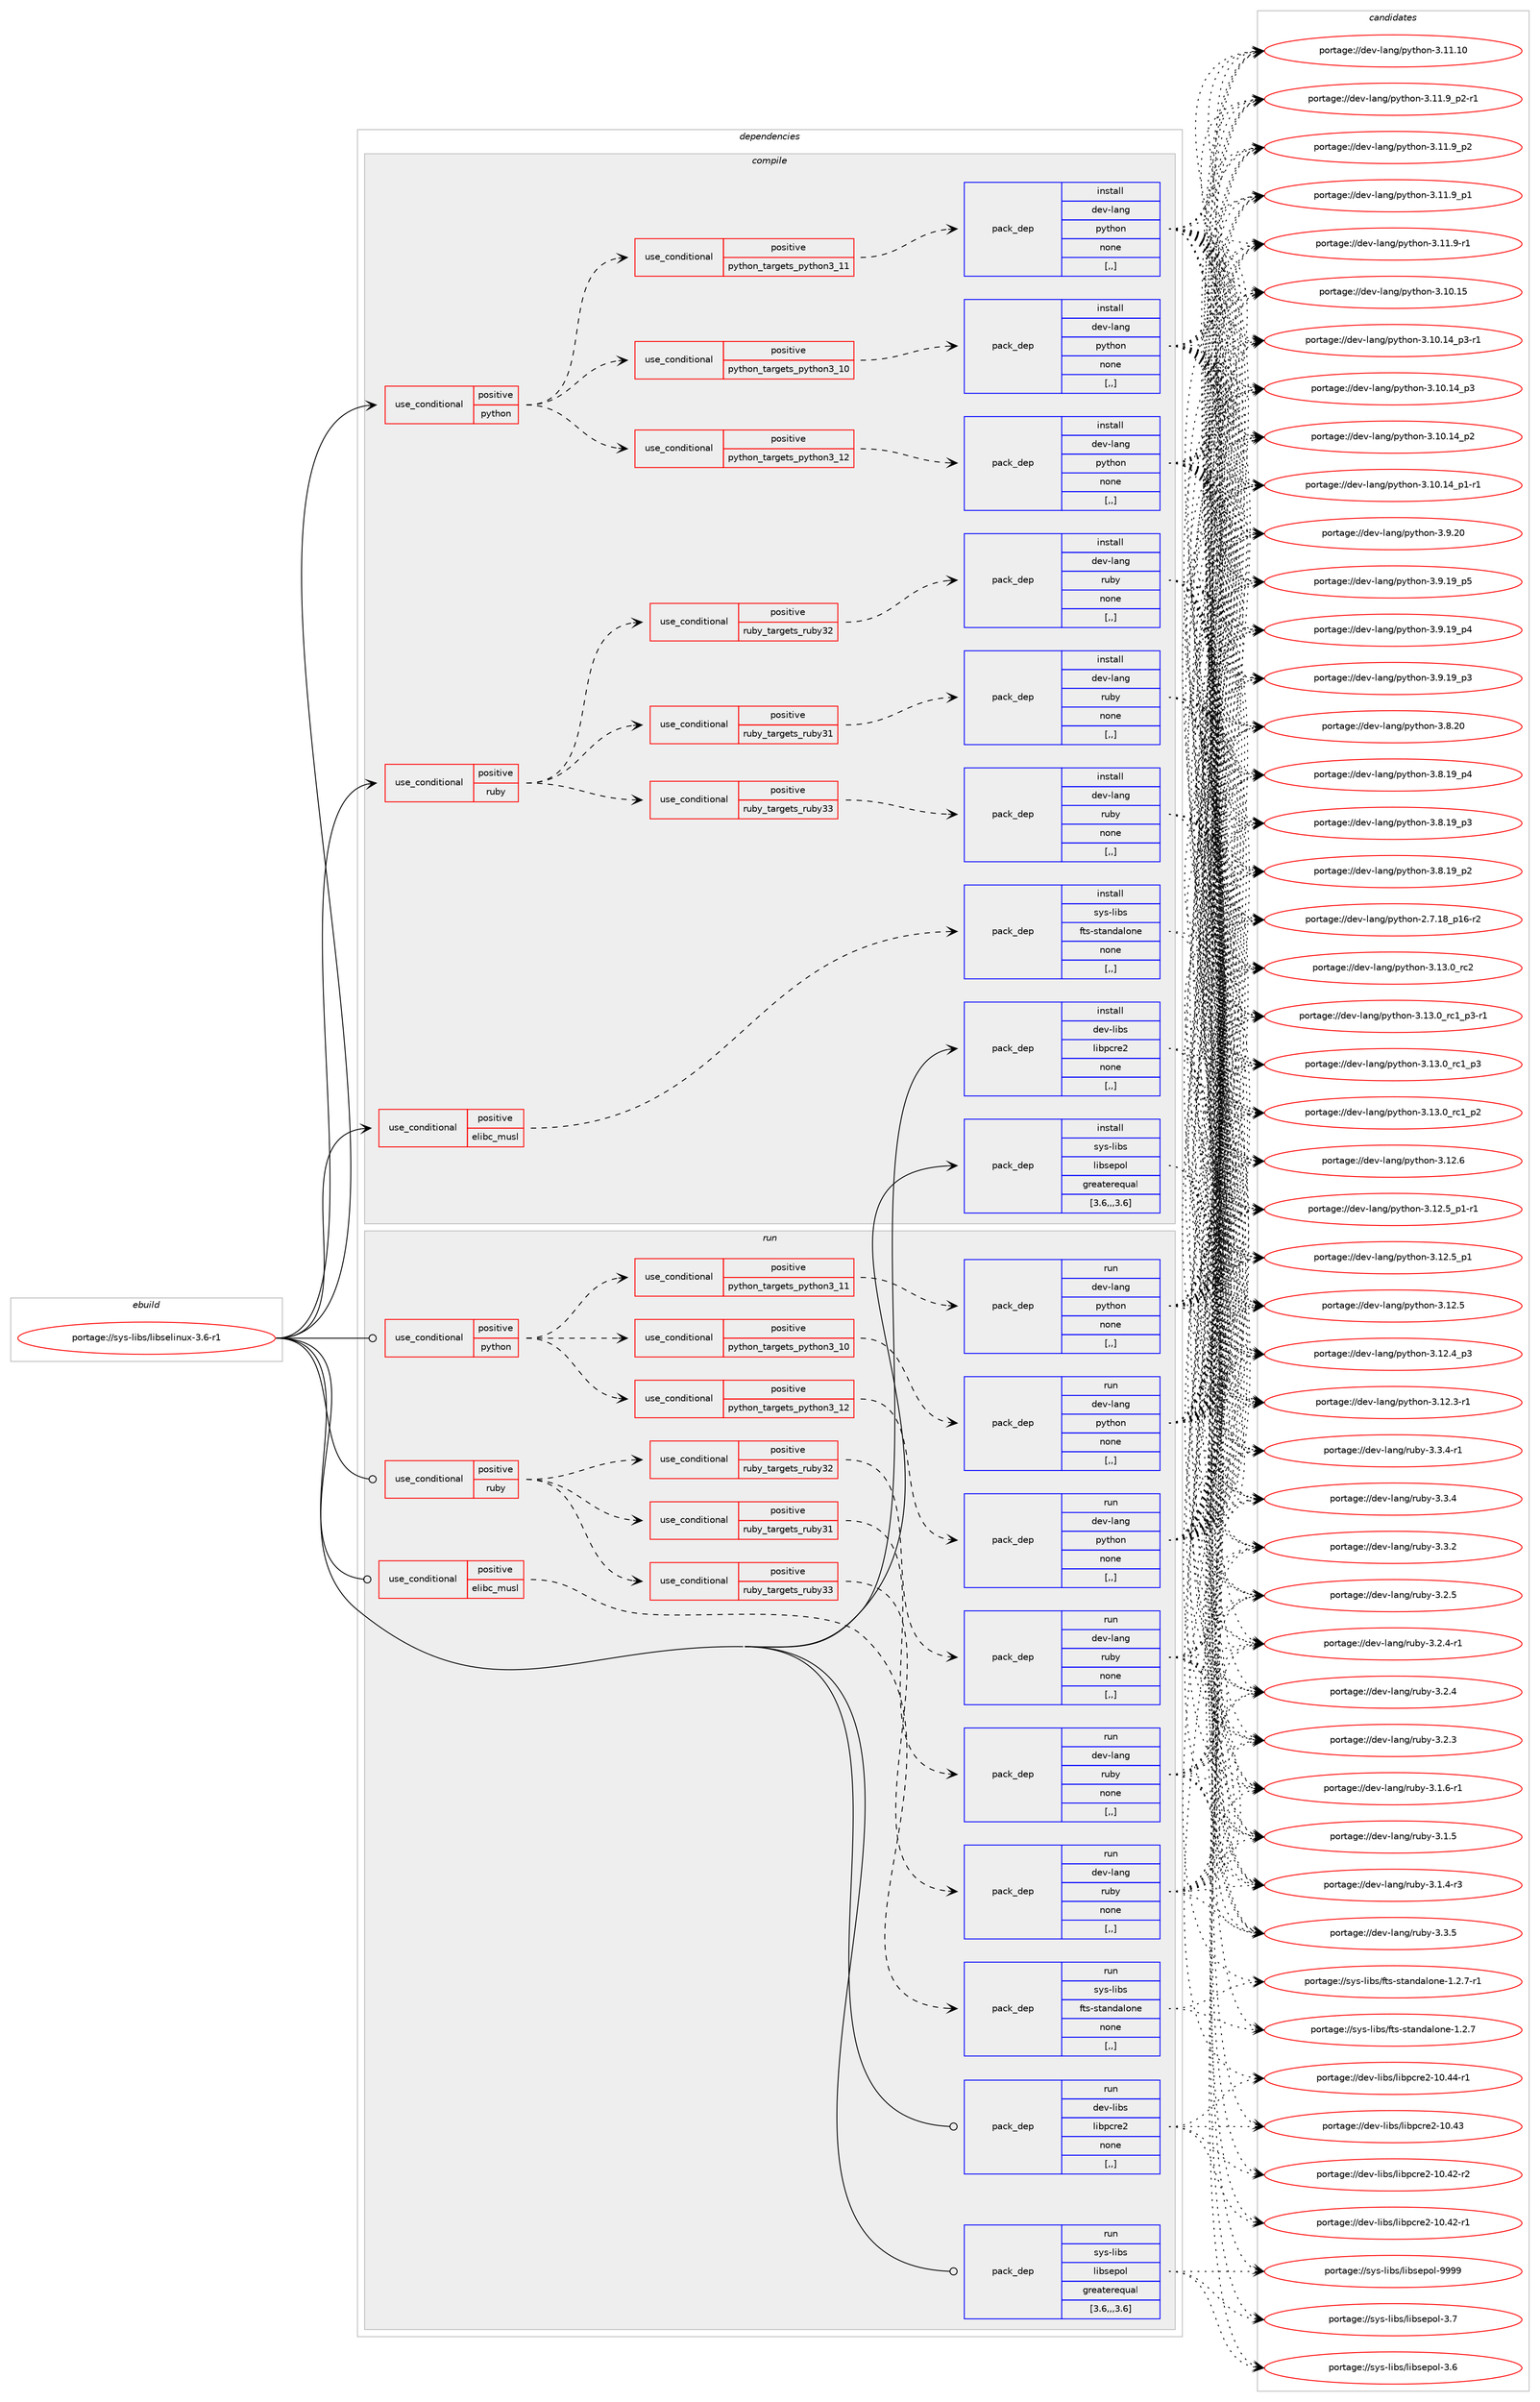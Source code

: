 digraph prolog {

# *************
# Graph options
# *************

newrank=true;
concentrate=true;
compound=true;
graph [rankdir=LR,fontname=Helvetica,fontsize=10,ranksep=1.5];#, ranksep=2.5, nodesep=0.2];
edge  [arrowhead=vee];
node  [fontname=Helvetica,fontsize=10];

# **********
# The ebuild
# **********

subgraph cluster_leftcol {
color=gray;
label=<<i>ebuild</i>>;
id [label="portage://sys-libs/libselinux-3.6-r1", color=red, width=4, href="../sys-libs/libselinux-3.6-r1.svg"];
}

# ****************
# The dependencies
# ****************

subgraph cluster_midcol {
color=gray;
label=<<i>dependencies</i>>;
subgraph cluster_compile {
fillcolor="#eeeeee";
style=filled;
label=<<i>compile</i>>;
subgraph cond252180 {
dependency953086 [label=<<TABLE BORDER="0" CELLBORDER="1" CELLSPACING="0" CELLPADDING="4"><TR><TD ROWSPAN="3" CELLPADDING="10">use_conditional</TD></TR><TR><TD>positive</TD></TR><TR><TD>elibc_musl</TD></TR></TABLE>>, shape=none, color=red];
subgraph pack694173 {
dependency953087 [label=<<TABLE BORDER="0" CELLBORDER="1" CELLSPACING="0" CELLPADDING="4" WIDTH="220"><TR><TD ROWSPAN="6" CELLPADDING="30">pack_dep</TD></TR><TR><TD WIDTH="110">install</TD></TR><TR><TD>sys-libs</TD></TR><TR><TD>fts-standalone</TD></TR><TR><TD>none</TD></TR><TR><TD>[,,]</TD></TR></TABLE>>, shape=none, color=blue];
}
dependency953086:e -> dependency953087:w [weight=20,style="dashed",arrowhead="vee"];
}
id:e -> dependency953086:w [weight=20,style="solid",arrowhead="vee"];
subgraph cond252181 {
dependency953088 [label=<<TABLE BORDER="0" CELLBORDER="1" CELLSPACING="0" CELLPADDING="4"><TR><TD ROWSPAN="3" CELLPADDING="10">use_conditional</TD></TR><TR><TD>positive</TD></TR><TR><TD>python</TD></TR></TABLE>>, shape=none, color=red];
subgraph cond252182 {
dependency953089 [label=<<TABLE BORDER="0" CELLBORDER="1" CELLSPACING="0" CELLPADDING="4"><TR><TD ROWSPAN="3" CELLPADDING="10">use_conditional</TD></TR><TR><TD>positive</TD></TR><TR><TD>python_targets_python3_10</TD></TR></TABLE>>, shape=none, color=red];
subgraph pack694174 {
dependency953090 [label=<<TABLE BORDER="0" CELLBORDER="1" CELLSPACING="0" CELLPADDING="4" WIDTH="220"><TR><TD ROWSPAN="6" CELLPADDING="30">pack_dep</TD></TR><TR><TD WIDTH="110">install</TD></TR><TR><TD>dev-lang</TD></TR><TR><TD>python</TD></TR><TR><TD>none</TD></TR><TR><TD>[,,]</TD></TR></TABLE>>, shape=none, color=blue];
}
dependency953089:e -> dependency953090:w [weight=20,style="dashed",arrowhead="vee"];
}
dependency953088:e -> dependency953089:w [weight=20,style="dashed",arrowhead="vee"];
subgraph cond252183 {
dependency953091 [label=<<TABLE BORDER="0" CELLBORDER="1" CELLSPACING="0" CELLPADDING="4"><TR><TD ROWSPAN="3" CELLPADDING="10">use_conditional</TD></TR><TR><TD>positive</TD></TR><TR><TD>python_targets_python3_11</TD></TR></TABLE>>, shape=none, color=red];
subgraph pack694175 {
dependency953092 [label=<<TABLE BORDER="0" CELLBORDER="1" CELLSPACING="0" CELLPADDING="4" WIDTH="220"><TR><TD ROWSPAN="6" CELLPADDING="30">pack_dep</TD></TR><TR><TD WIDTH="110">install</TD></TR><TR><TD>dev-lang</TD></TR><TR><TD>python</TD></TR><TR><TD>none</TD></TR><TR><TD>[,,]</TD></TR></TABLE>>, shape=none, color=blue];
}
dependency953091:e -> dependency953092:w [weight=20,style="dashed",arrowhead="vee"];
}
dependency953088:e -> dependency953091:w [weight=20,style="dashed",arrowhead="vee"];
subgraph cond252184 {
dependency953093 [label=<<TABLE BORDER="0" CELLBORDER="1" CELLSPACING="0" CELLPADDING="4"><TR><TD ROWSPAN="3" CELLPADDING="10">use_conditional</TD></TR><TR><TD>positive</TD></TR><TR><TD>python_targets_python3_12</TD></TR></TABLE>>, shape=none, color=red];
subgraph pack694176 {
dependency953094 [label=<<TABLE BORDER="0" CELLBORDER="1" CELLSPACING="0" CELLPADDING="4" WIDTH="220"><TR><TD ROWSPAN="6" CELLPADDING="30">pack_dep</TD></TR><TR><TD WIDTH="110">install</TD></TR><TR><TD>dev-lang</TD></TR><TR><TD>python</TD></TR><TR><TD>none</TD></TR><TR><TD>[,,]</TD></TR></TABLE>>, shape=none, color=blue];
}
dependency953093:e -> dependency953094:w [weight=20,style="dashed",arrowhead="vee"];
}
dependency953088:e -> dependency953093:w [weight=20,style="dashed",arrowhead="vee"];
}
id:e -> dependency953088:w [weight=20,style="solid",arrowhead="vee"];
subgraph cond252185 {
dependency953095 [label=<<TABLE BORDER="0" CELLBORDER="1" CELLSPACING="0" CELLPADDING="4"><TR><TD ROWSPAN="3" CELLPADDING="10">use_conditional</TD></TR><TR><TD>positive</TD></TR><TR><TD>ruby</TD></TR></TABLE>>, shape=none, color=red];
subgraph cond252186 {
dependency953096 [label=<<TABLE BORDER="0" CELLBORDER="1" CELLSPACING="0" CELLPADDING="4"><TR><TD ROWSPAN="3" CELLPADDING="10">use_conditional</TD></TR><TR><TD>positive</TD></TR><TR><TD>ruby_targets_ruby31</TD></TR></TABLE>>, shape=none, color=red];
subgraph pack694177 {
dependency953097 [label=<<TABLE BORDER="0" CELLBORDER="1" CELLSPACING="0" CELLPADDING="4" WIDTH="220"><TR><TD ROWSPAN="6" CELLPADDING="30">pack_dep</TD></TR><TR><TD WIDTH="110">install</TD></TR><TR><TD>dev-lang</TD></TR><TR><TD>ruby</TD></TR><TR><TD>none</TD></TR><TR><TD>[,,]</TD></TR></TABLE>>, shape=none, color=blue];
}
dependency953096:e -> dependency953097:w [weight=20,style="dashed",arrowhead="vee"];
}
dependency953095:e -> dependency953096:w [weight=20,style="dashed",arrowhead="vee"];
subgraph cond252187 {
dependency953098 [label=<<TABLE BORDER="0" CELLBORDER="1" CELLSPACING="0" CELLPADDING="4"><TR><TD ROWSPAN="3" CELLPADDING="10">use_conditional</TD></TR><TR><TD>positive</TD></TR><TR><TD>ruby_targets_ruby32</TD></TR></TABLE>>, shape=none, color=red];
subgraph pack694178 {
dependency953099 [label=<<TABLE BORDER="0" CELLBORDER="1" CELLSPACING="0" CELLPADDING="4" WIDTH="220"><TR><TD ROWSPAN="6" CELLPADDING="30">pack_dep</TD></TR><TR><TD WIDTH="110">install</TD></TR><TR><TD>dev-lang</TD></TR><TR><TD>ruby</TD></TR><TR><TD>none</TD></TR><TR><TD>[,,]</TD></TR></TABLE>>, shape=none, color=blue];
}
dependency953098:e -> dependency953099:w [weight=20,style="dashed",arrowhead="vee"];
}
dependency953095:e -> dependency953098:w [weight=20,style="dashed",arrowhead="vee"];
subgraph cond252188 {
dependency953100 [label=<<TABLE BORDER="0" CELLBORDER="1" CELLSPACING="0" CELLPADDING="4"><TR><TD ROWSPAN="3" CELLPADDING="10">use_conditional</TD></TR><TR><TD>positive</TD></TR><TR><TD>ruby_targets_ruby33</TD></TR></TABLE>>, shape=none, color=red];
subgraph pack694179 {
dependency953101 [label=<<TABLE BORDER="0" CELLBORDER="1" CELLSPACING="0" CELLPADDING="4" WIDTH="220"><TR><TD ROWSPAN="6" CELLPADDING="30">pack_dep</TD></TR><TR><TD WIDTH="110">install</TD></TR><TR><TD>dev-lang</TD></TR><TR><TD>ruby</TD></TR><TR><TD>none</TD></TR><TR><TD>[,,]</TD></TR></TABLE>>, shape=none, color=blue];
}
dependency953100:e -> dependency953101:w [weight=20,style="dashed",arrowhead="vee"];
}
dependency953095:e -> dependency953100:w [weight=20,style="dashed",arrowhead="vee"];
}
id:e -> dependency953095:w [weight=20,style="solid",arrowhead="vee"];
subgraph pack694180 {
dependency953102 [label=<<TABLE BORDER="0" CELLBORDER="1" CELLSPACING="0" CELLPADDING="4" WIDTH="220"><TR><TD ROWSPAN="6" CELLPADDING="30">pack_dep</TD></TR><TR><TD WIDTH="110">install</TD></TR><TR><TD>dev-libs</TD></TR><TR><TD>libpcre2</TD></TR><TR><TD>none</TD></TR><TR><TD>[,,]</TD></TR></TABLE>>, shape=none, color=blue];
}
id:e -> dependency953102:w [weight=20,style="solid",arrowhead="vee"];
subgraph pack694181 {
dependency953103 [label=<<TABLE BORDER="0" CELLBORDER="1" CELLSPACING="0" CELLPADDING="4" WIDTH="220"><TR><TD ROWSPAN="6" CELLPADDING="30">pack_dep</TD></TR><TR><TD WIDTH="110">install</TD></TR><TR><TD>sys-libs</TD></TR><TR><TD>libsepol</TD></TR><TR><TD>greaterequal</TD></TR><TR><TD>[3.6,,,3.6]</TD></TR></TABLE>>, shape=none, color=blue];
}
id:e -> dependency953103:w [weight=20,style="solid",arrowhead="vee"];
}
subgraph cluster_compileandrun {
fillcolor="#eeeeee";
style=filled;
label=<<i>compile and run</i>>;
}
subgraph cluster_run {
fillcolor="#eeeeee";
style=filled;
label=<<i>run</i>>;
subgraph cond252189 {
dependency953104 [label=<<TABLE BORDER="0" CELLBORDER="1" CELLSPACING="0" CELLPADDING="4"><TR><TD ROWSPAN="3" CELLPADDING="10">use_conditional</TD></TR><TR><TD>positive</TD></TR><TR><TD>elibc_musl</TD></TR></TABLE>>, shape=none, color=red];
subgraph pack694182 {
dependency953105 [label=<<TABLE BORDER="0" CELLBORDER="1" CELLSPACING="0" CELLPADDING="4" WIDTH="220"><TR><TD ROWSPAN="6" CELLPADDING="30">pack_dep</TD></TR><TR><TD WIDTH="110">run</TD></TR><TR><TD>sys-libs</TD></TR><TR><TD>fts-standalone</TD></TR><TR><TD>none</TD></TR><TR><TD>[,,]</TD></TR></TABLE>>, shape=none, color=blue];
}
dependency953104:e -> dependency953105:w [weight=20,style="dashed",arrowhead="vee"];
}
id:e -> dependency953104:w [weight=20,style="solid",arrowhead="odot"];
subgraph cond252190 {
dependency953106 [label=<<TABLE BORDER="0" CELLBORDER="1" CELLSPACING="0" CELLPADDING="4"><TR><TD ROWSPAN="3" CELLPADDING="10">use_conditional</TD></TR><TR><TD>positive</TD></TR><TR><TD>python</TD></TR></TABLE>>, shape=none, color=red];
subgraph cond252191 {
dependency953107 [label=<<TABLE BORDER="0" CELLBORDER="1" CELLSPACING="0" CELLPADDING="4"><TR><TD ROWSPAN="3" CELLPADDING="10">use_conditional</TD></TR><TR><TD>positive</TD></TR><TR><TD>python_targets_python3_10</TD></TR></TABLE>>, shape=none, color=red];
subgraph pack694183 {
dependency953108 [label=<<TABLE BORDER="0" CELLBORDER="1" CELLSPACING="0" CELLPADDING="4" WIDTH="220"><TR><TD ROWSPAN="6" CELLPADDING="30">pack_dep</TD></TR><TR><TD WIDTH="110">run</TD></TR><TR><TD>dev-lang</TD></TR><TR><TD>python</TD></TR><TR><TD>none</TD></TR><TR><TD>[,,]</TD></TR></TABLE>>, shape=none, color=blue];
}
dependency953107:e -> dependency953108:w [weight=20,style="dashed",arrowhead="vee"];
}
dependency953106:e -> dependency953107:w [weight=20,style="dashed",arrowhead="vee"];
subgraph cond252192 {
dependency953109 [label=<<TABLE BORDER="0" CELLBORDER="1" CELLSPACING="0" CELLPADDING="4"><TR><TD ROWSPAN="3" CELLPADDING="10">use_conditional</TD></TR><TR><TD>positive</TD></TR><TR><TD>python_targets_python3_11</TD></TR></TABLE>>, shape=none, color=red];
subgraph pack694184 {
dependency953110 [label=<<TABLE BORDER="0" CELLBORDER="1" CELLSPACING="0" CELLPADDING="4" WIDTH="220"><TR><TD ROWSPAN="6" CELLPADDING="30">pack_dep</TD></TR><TR><TD WIDTH="110">run</TD></TR><TR><TD>dev-lang</TD></TR><TR><TD>python</TD></TR><TR><TD>none</TD></TR><TR><TD>[,,]</TD></TR></TABLE>>, shape=none, color=blue];
}
dependency953109:e -> dependency953110:w [weight=20,style="dashed",arrowhead="vee"];
}
dependency953106:e -> dependency953109:w [weight=20,style="dashed",arrowhead="vee"];
subgraph cond252193 {
dependency953111 [label=<<TABLE BORDER="0" CELLBORDER="1" CELLSPACING="0" CELLPADDING="4"><TR><TD ROWSPAN="3" CELLPADDING="10">use_conditional</TD></TR><TR><TD>positive</TD></TR><TR><TD>python_targets_python3_12</TD></TR></TABLE>>, shape=none, color=red];
subgraph pack694185 {
dependency953112 [label=<<TABLE BORDER="0" CELLBORDER="1" CELLSPACING="0" CELLPADDING="4" WIDTH="220"><TR><TD ROWSPAN="6" CELLPADDING="30">pack_dep</TD></TR><TR><TD WIDTH="110">run</TD></TR><TR><TD>dev-lang</TD></TR><TR><TD>python</TD></TR><TR><TD>none</TD></TR><TR><TD>[,,]</TD></TR></TABLE>>, shape=none, color=blue];
}
dependency953111:e -> dependency953112:w [weight=20,style="dashed",arrowhead="vee"];
}
dependency953106:e -> dependency953111:w [weight=20,style="dashed",arrowhead="vee"];
}
id:e -> dependency953106:w [weight=20,style="solid",arrowhead="odot"];
subgraph cond252194 {
dependency953113 [label=<<TABLE BORDER="0" CELLBORDER="1" CELLSPACING="0" CELLPADDING="4"><TR><TD ROWSPAN="3" CELLPADDING="10">use_conditional</TD></TR><TR><TD>positive</TD></TR><TR><TD>ruby</TD></TR></TABLE>>, shape=none, color=red];
subgraph cond252195 {
dependency953114 [label=<<TABLE BORDER="0" CELLBORDER="1" CELLSPACING="0" CELLPADDING="4"><TR><TD ROWSPAN="3" CELLPADDING="10">use_conditional</TD></TR><TR><TD>positive</TD></TR><TR><TD>ruby_targets_ruby31</TD></TR></TABLE>>, shape=none, color=red];
subgraph pack694186 {
dependency953115 [label=<<TABLE BORDER="0" CELLBORDER="1" CELLSPACING="0" CELLPADDING="4" WIDTH="220"><TR><TD ROWSPAN="6" CELLPADDING="30">pack_dep</TD></TR><TR><TD WIDTH="110">run</TD></TR><TR><TD>dev-lang</TD></TR><TR><TD>ruby</TD></TR><TR><TD>none</TD></TR><TR><TD>[,,]</TD></TR></TABLE>>, shape=none, color=blue];
}
dependency953114:e -> dependency953115:w [weight=20,style="dashed",arrowhead="vee"];
}
dependency953113:e -> dependency953114:w [weight=20,style="dashed",arrowhead="vee"];
subgraph cond252196 {
dependency953116 [label=<<TABLE BORDER="0" CELLBORDER="1" CELLSPACING="0" CELLPADDING="4"><TR><TD ROWSPAN="3" CELLPADDING="10">use_conditional</TD></TR><TR><TD>positive</TD></TR><TR><TD>ruby_targets_ruby32</TD></TR></TABLE>>, shape=none, color=red];
subgraph pack694187 {
dependency953117 [label=<<TABLE BORDER="0" CELLBORDER="1" CELLSPACING="0" CELLPADDING="4" WIDTH="220"><TR><TD ROWSPAN="6" CELLPADDING="30">pack_dep</TD></TR><TR><TD WIDTH="110">run</TD></TR><TR><TD>dev-lang</TD></TR><TR><TD>ruby</TD></TR><TR><TD>none</TD></TR><TR><TD>[,,]</TD></TR></TABLE>>, shape=none, color=blue];
}
dependency953116:e -> dependency953117:w [weight=20,style="dashed",arrowhead="vee"];
}
dependency953113:e -> dependency953116:w [weight=20,style="dashed",arrowhead="vee"];
subgraph cond252197 {
dependency953118 [label=<<TABLE BORDER="0" CELLBORDER="1" CELLSPACING="0" CELLPADDING="4"><TR><TD ROWSPAN="3" CELLPADDING="10">use_conditional</TD></TR><TR><TD>positive</TD></TR><TR><TD>ruby_targets_ruby33</TD></TR></TABLE>>, shape=none, color=red];
subgraph pack694188 {
dependency953119 [label=<<TABLE BORDER="0" CELLBORDER="1" CELLSPACING="0" CELLPADDING="4" WIDTH="220"><TR><TD ROWSPAN="6" CELLPADDING="30">pack_dep</TD></TR><TR><TD WIDTH="110">run</TD></TR><TR><TD>dev-lang</TD></TR><TR><TD>ruby</TD></TR><TR><TD>none</TD></TR><TR><TD>[,,]</TD></TR></TABLE>>, shape=none, color=blue];
}
dependency953118:e -> dependency953119:w [weight=20,style="dashed",arrowhead="vee"];
}
dependency953113:e -> dependency953118:w [weight=20,style="dashed",arrowhead="vee"];
}
id:e -> dependency953113:w [weight=20,style="solid",arrowhead="odot"];
subgraph pack694189 {
dependency953120 [label=<<TABLE BORDER="0" CELLBORDER="1" CELLSPACING="0" CELLPADDING="4" WIDTH="220"><TR><TD ROWSPAN="6" CELLPADDING="30">pack_dep</TD></TR><TR><TD WIDTH="110">run</TD></TR><TR><TD>dev-libs</TD></TR><TR><TD>libpcre2</TD></TR><TR><TD>none</TD></TR><TR><TD>[,,]</TD></TR></TABLE>>, shape=none, color=blue];
}
id:e -> dependency953120:w [weight=20,style="solid",arrowhead="odot"];
subgraph pack694190 {
dependency953121 [label=<<TABLE BORDER="0" CELLBORDER="1" CELLSPACING="0" CELLPADDING="4" WIDTH="220"><TR><TD ROWSPAN="6" CELLPADDING="30">pack_dep</TD></TR><TR><TD WIDTH="110">run</TD></TR><TR><TD>sys-libs</TD></TR><TR><TD>libsepol</TD></TR><TR><TD>greaterequal</TD></TR><TR><TD>[3.6,,,3.6]</TD></TR></TABLE>>, shape=none, color=blue];
}
id:e -> dependency953121:w [weight=20,style="solid",arrowhead="odot"];
}
}

# **************
# The candidates
# **************

subgraph cluster_choices {
rank=same;
color=gray;
label=<<i>candidates</i>>;

subgraph choice694173 {
color=black;
nodesep=1;
choice1151211154510810598115471021161154511511697110100971081111101014549465046554511449 [label="portage://sys-libs/fts-standalone-1.2.7-r1", color=red, width=4,href="../sys-libs/fts-standalone-1.2.7-r1.svg"];
choice115121115451081059811547102116115451151169711010097108111110101454946504655 [label="portage://sys-libs/fts-standalone-1.2.7", color=red, width=4,href="../sys-libs/fts-standalone-1.2.7.svg"];
dependency953087:e -> choice1151211154510810598115471021161154511511697110100971081111101014549465046554511449:w [style=dotted,weight="100"];
dependency953087:e -> choice115121115451081059811547102116115451151169711010097108111110101454946504655:w [style=dotted,weight="100"];
}
subgraph choice694174 {
color=black;
nodesep=1;
choice10010111845108971101034711212111610411111045514649514648951149950 [label="portage://dev-lang/python-3.13.0_rc2", color=red, width=4,href="../dev-lang/python-3.13.0_rc2.svg"];
choice1001011184510897110103471121211161041111104551464951464895114994995112514511449 [label="portage://dev-lang/python-3.13.0_rc1_p3-r1", color=red, width=4,href="../dev-lang/python-3.13.0_rc1_p3-r1.svg"];
choice100101118451089711010347112121116104111110455146495146489511499499511251 [label="portage://dev-lang/python-3.13.0_rc1_p3", color=red, width=4,href="../dev-lang/python-3.13.0_rc1_p3.svg"];
choice100101118451089711010347112121116104111110455146495146489511499499511250 [label="portage://dev-lang/python-3.13.0_rc1_p2", color=red, width=4,href="../dev-lang/python-3.13.0_rc1_p2.svg"];
choice10010111845108971101034711212111610411111045514649504654 [label="portage://dev-lang/python-3.12.6", color=red, width=4,href="../dev-lang/python-3.12.6.svg"];
choice1001011184510897110103471121211161041111104551464950465395112494511449 [label="portage://dev-lang/python-3.12.5_p1-r1", color=red, width=4,href="../dev-lang/python-3.12.5_p1-r1.svg"];
choice100101118451089711010347112121116104111110455146495046539511249 [label="portage://dev-lang/python-3.12.5_p1", color=red, width=4,href="../dev-lang/python-3.12.5_p1.svg"];
choice10010111845108971101034711212111610411111045514649504653 [label="portage://dev-lang/python-3.12.5", color=red, width=4,href="../dev-lang/python-3.12.5.svg"];
choice100101118451089711010347112121116104111110455146495046529511251 [label="portage://dev-lang/python-3.12.4_p3", color=red, width=4,href="../dev-lang/python-3.12.4_p3.svg"];
choice100101118451089711010347112121116104111110455146495046514511449 [label="portage://dev-lang/python-3.12.3-r1", color=red, width=4,href="../dev-lang/python-3.12.3-r1.svg"];
choice1001011184510897110103471121211161041111104551464949464948 [label="portage://dev-lang/python-3.11.10", color=red, width=4,href="../dev-lang/python-3.11.10.svg"];
choice1001011184510897110103471121211161041111104551464949465795112504511449 [label="portage://dev-lang/python-3.11.9_p2-r1", color=red, width=4,href="../dev-lang/python-3.11.9_p2-r1.svg"];
choice100101118451089711010347112121116104111110455146494946579511250 [label="portage://dev-lang/python-3.11.9_p2", color=red, width=4,href="../dev-lang/python-3.11.9_p2.svg"];
choice100101118451089711010347112121116104111110455146494946579511249 [label="portage://dev-lang/python-3.11.9_p1", color=red, width=4,href="../dev-lang/python-3.11.9_p1.svg"];
choice100101118451089711010347112121116104111110455146494946574511449 [label="portage://dev-lang/python-3.11.9-r1", color=red, width=4,href="../dev-lang/python-3.11.9-r1.svg"];
choice1001011184510897110103471121211161041111104551464948464953 [label="portage://dev-lang/python-3.10.15", color=red, width=4,href="../dev-lang/python-3.10.15.svg"];
choice100101118451089711010347112121116104111110455146494846495295112514511449 [label="portage://dev-lang/python-3.10.14_p3-r1", color=red, width=4,href="../dev-lang/python-3.10.14_p3-r1.svg"];
choice10010111845108971101034711212111610411111045514649484649529511251 [label="portage://dev-lang/python-3.10.14_p3", color=red, width=4,href="../dev-lang/python-3.10.14_p3.svg"];
choice10010111845108971101034711212111610411111045514649484649529511250 [label="portage://dev-lang/python-3.10.14_p2", color=red, width=4,href="../dev-lang/python-3.10.14_p2.svg"];
choice100101118451089711010347112121116104111110455146494846495295112494511449 [label="portage://dev-lang/python-3.10.14_p1-r1", color=red, width=4,href="../dev-lang/python-3.10.14_p1-r1.svg"];
choice10010111845108971101034711212111610411111045514657465048 [label="portage://dev-lang/python-3.9.20", color=red, width=4,href="../dev-lang/python-3.9.20.svg"];
choice100101118451089711010347112121116104111110455146574649579511253 [label="portage://dev-lang/python-3.9.19_p5", color=red, width=4,href="../dev-lang/python-3.9.19_p5.svg"];
choice100101118451089711010347112121116104111110455146574649579511252 [label="portage://dev-lang/python-3.9.19_p4", color=red, width=4,href="../dev-lang/python-3.9.19_p4.svg"];
choice100101118451089711010347112121116104111110455146574649579511251 [label="portage://dev-lang/python-3.9.19_p3", color=red, width=4,href="../dev-lang/python-3.9.19_p3.svg"];
choice10010111845108971101034711212111610411111045514656465048 [label="portage://dev-lang/python-3.8.20", color=red, width=4,href="../dev-lang/python-3.8.20.svg"];
choice100101118451089711010347112121116104111110455146564649579511252 [label="portage://dev-lang/python-3.8.19_p4", color=red, width=4,href="../dev-lang/python-3.8.19_p4.svg"];
choice100101118451089711010347112121116104111110455146564649579511251 [label="portage://dev-lang/python-3.8.19_p3", color=red, width=4,href="../dev-lang/python-3.8.19_p3.svg"];
choice100101118451089711010347112121116104111110455146564649579511250 [label="portage://dev-lang/python-3.8.19_p2", color=red, width=4,href="../dev-lang/python-3.8.19_p2.svg"];
choice100101118451089711010347112121116104111110455046554649569511249544511450 [label="portage://dev-lang/python-2.7.18_p16-r2", color=red, width=4,href="../dev-lang/python-2.7.18_p16-r2.svg"];
dependency953090:e -> choice10010111845108971101034711212111610411111045514649514648951149950:w [style=dotted,weight="100"];
dependency953090:e -> choice1001011184510897110103471121211161041111104551464951464895114994995112514511449:w [style=dotted,weight="100"];
dependency953090:e -> choice100101118451089711010347112121116104111110455146495146489511499499511251:w [style=dotted,weight="100"];
dependency953090:e -> choice100101118451089711010347112121116104111110455146495146489511499499511250:w [style=dotted,weight="100"];
dependency953090:e -> choice10010111845108971101034711212111610411111045514649504654:w [style=dotted,weight="100"];
dependency953090:e -> choice1001011184510897110103471121211161041111104551464950465395112494511449:w [style=dotted,weight="100"];
dependency953090:e -> choice100101118451089711010347112121116104111110455146495046539511249:w [style=dotted,weight="100"];
dependency953090:e -> choice10010111845108971101034711212111610411111045514649504653:w [style=dotted,weight="100"];
dependency953090:e -> choice100101118451089711010347112121116104111110455146495046529511251:w [style=dotted,weight="100"];
dependency953090:e -> choice100101118451089711010347112121116104111110455146495046514511449:w [style=dotted,weight="100"];
dependency953090:e -> choice1001011184510897110103471121211161041111104551464949464948:w [style=dotted,weight="100"];
dependency953090:e -> choice1001011184510897110103471121211161041111104551464949465795112504511449:w [style=dotted,weight="100"];
dependency953090:e -> choice100101118451089711010347112121116104111110455146494946579511250:w [style=dotted,weight="100"];
dependency953090:e -> choice100101118451089711010347112121116104111110455146494946579511249:w [style=dotted,weight="100"];
dependency953090:e -> choice100101118451089711010347112121116104111110455146494946574511449:w [style=dotted,weight="100"];
dependency953090:e -> choice1001011184510897110103471121211161041111104551464948464953:w [style=dotted,weight="100"];
dependency953090:e -> choice100101118451089711010347112121116104111110455146494846495295112514511449:w [style=dotted,weight="100"];
dependency953090:e -> choice10010111845108971101034711212111610411111045514649484649529511251:w [style=dotted,weight="100"];
dependency953090:e -> choice10010111845108971101034711212111610411111045514649484649529511250:w [style=dotted,weight="100"];
dependency953090:e -> choice100101118451089711010347112121116104111110455146494846495295112494511449:w [style=dotted,weight="100"];
dependency953090:e -> choice10010111845108971101034711212111610411111045514657465048:w [style=dotted,weight="100"];
dependency953090:e -> choice100101118451089711010347112121116104111110455146574649579511253:w [style=dotted,weight="100"];
dependency953090:e -> choice100101118451089711010347112121116104111110455146574649579511252:w [style=dotted,weight="100"];
dependency953090:e -> choice100101118451089711010347112121116104111110455146574649579511251:w [style=dotted,weight="100"];
dependency953090:e -> choice10010111845108971101034711212111610411111045514656465048:w [style=dotted,weight="100"];
dependency953090:e -> choice100101118451089711010347112121116104111110455146564649579511252:w [style=dotted,weight="100"];
dependency953090:e -> choice100101118451089711010347112121116104111110455146564649579511251:w [style=dotted,weight="100"];
dependency953090:e -> choice100101118451089711010347112121116104111110455146564649579511250:w [style=dotted,weight="100"];
dependency953090:e -> choice100101118451089711010347112121116104111110455046554649569511249544511450:w [style=dotted,weight="100"];
}
subgraph choice694175 {
color=black;
nodesep=1;
choice10010111845108971101034711212111610411111045514649514648951149950 [label="portage://dev-lang/python-3.13.0_rc2", color=red, width=4,href="../dev-lang/python-3.13.0_rc2.svg"];
choice1001011184510897110103471121211161041111104551464951464895114994995112514511449 [label="portage://dev-lang/python-3.13.0_rc1_p3-r1", color=red, width=4,href="../dev-lang/python-3.13.0_rc1_p3-r1.svg"];
choice100101118451089711010347112121116104111110455146495146489511499499511251 [label="portage://dev-lang/python-3.13.0_rc1_p3", color=red, width=4,href="../dev-lang/python-3.13.0_rc1_p3.svg"];
choice100101118451089711010347112121116104111110455146495146489511499499511250 [label="portage://dev-lang/python-3.13.0_rc1_p2", color=red, width=4,href="../dev-lang/python-3.13.0_rc1_p2.svg"];
choice10010111845108971101034711212111610411111045514649504654 [label="portage://dev-lang/python-3.12.6", color=red, width=4,href="../dev-lang/python-3.12.6.svg"];
choice1001011184510897110103471121211161041111104551464950465395112494511449 [label="portage://dev-lang/python-3.12.5_p1-r1", color=red, width=4,href="../dev-lang/python-3.12.5_p1-r1.svg"];
choice100101118451089711010347112121116104111110455146495046539511249 [label="portage://dev-lang/python-3.12.5_p1", color=red, width=4,href="../dev-lang/python-3.12.5_p1.svg"];
choice10010111845108971101034711212111610411111045514649504653 [label="portage://dev-lang/python-3.12.5", color=red, width=4,href="../dev-lang/python-3.12.5.svg"];
choice100101118451089711010347112121116104111110455146495046529511251 [label="portage://dev-lang/python-3.12.4_p3", color=red, width=4,href="../dev-lang/python-3.12.4_p3.svg"];
choice100101118451089711010347112121116104111110455146495046514511449 [label="portage://dev-lang/python-3.12.3-r1", color=red, width=4,href="../dev-lang/python-3.12.3-r1.svg"];
choice1001011184510897110103471121211161041111104551464949464948 [label="portage://dev-lang/python-3.11.10", color=red, width=4,href="../dev-lang/python-3.11.10.svg"];
choice1001011184510897110103471121211161041111104551464949465795112504511449 [label="portage://dev-lang/python-3.11.9_p2-r1", color=red, width=4,href="../dev-lang/python-3.11.9_p2-r1.svg"];
choice100101118451089711010347112121116104111110455146494946579511250 [label="portage://dev-lang/python-3.11.9_p2", color=red, width=4,href="../dev-lang/python-3.11.9_p2.svg"];
choice100101118451089711010347112121116104111110455146494946579511249 [label="portage://dev-lang/python-3.11.9_p1", color=red, width=4,href="../dev-lang/python-3.11.9_p1.svg"];
choice100101118451089711010347112121116104111110455146494946574511449 [label="portage://dev-lang/python-3.11.9-r1", color=red, width=4,href="../dev-lang/python-3.11.9-r1.svg"];
choice1001011184510897110103471121211161041111104551464948464953 [label="portage://dev-lang/python-3.10.15", color=red, width=4,href="../dev-lang/python-3.10.15.svg"];
choice100101118451089711010347112121116104111110455146494846495295112514511449 [label="portage://dev-lang/python-3.10.14_p3-r1", color=red, width=4,href="../dev-lang/python-3.10.14_p3-r1.svg"];
choice10010111845108971101034711212111610411111045514649484649529511251 [label="portage://dev-lang/python-3.10.14_p3", color=red, width=4,href="../dev-lang/python-3.10.14_p3.svg"];
choice10010111845108971101034711212111610411111045514649484649529511250 [label="portage://dev-lang/python-3.10.14_p2", color=red, width=4,href="../dev-lang/python-3.10.14_p2.svg"];
choice100101118451089711010347112121116104111110455146494846495295112494511449 [label="portage://dev-lang/python-3.10.14_p1-r1", color=red, width=4,href="../dev-lang/python-3.10.14_p1-r1.svg"];
choice10010111845108971101034711212111610411111045514657465048 [label="portage://dev-lang/python-3.9.20", color=red, width=4,href="../dev-lang/python-3.9.20.svg"];
choice100101118451089711010347112121116104111110455146574649579511253 [label="portage://dev-lang/python-3.9.19_p5", color=red, width=4,href="../dev-lang/python-3.9.19_p5.svg"];
choice100101118451089711010347112121116104111110455146574649579511252 [label="portage://dev-lang/python-3.9.19_p4", color=red, width=4,href="../dev-lang/python-3.9.19_p4.svg"];
choice100101118451089711010347112121116104111110455146574649579511251 [label="portage://dev-lang/python-3.9.19_p3", color=red, width=4,href="../dev-lang/python-3.9.19_p3.svg"];
choice10010111845108971101034711212111610411111045514656465048 [label="portage://dev-lang/python-3.8.20", color=red, width=4,href="../dev-lang/python-3.8.20.svg"];
choice100101118451089711010347112121116104111110455146564649579511252 [label="portage://dev-lang/python-3.8.19_p4", color=red, width=4,href="../dev-lang/python-3.8.19_p4.svg"];
choice100101118451089711010347112121116104111110455146564649579511251 [label="portage://dev-lang/python-3.8.19_p3", color=red, width=4,href="../dev-lang/python-3.8.19_p3.svg"];
choice100101118451089711010347112121116104111110455146564649579511250 [label="portage://dev-lang/python-3.8.19_p2", color=red, width=4,href="../dev-lang/python-3.8.19_p2.svg"];
choice100101118451089711010347112121116104111110455046554649569511249544511450 [label="portage://dev-lang/python-2.7.18_p16-r2", color=red, width=4,href="../dev-lang/python-2.7.18_p16-r2.svg"];
dependency953092:e -> choice10010111845108971101034711212111610411111045514649514648951149950:w [style=dotted,weight="100"];
dependency953092:e -> choice1001011184510897110103471121211161041111104551464951464895114994995112514511449:w [style=dotted,weight="100"];
dependency953092:e -> choice100101118451089711010347112121116104111110455146495146489511499499511251:w [style=dotted,weight="100"];
dependency953092:e -> choice100101118451089711010347112121116104111110455146495146489511499499511250:w [style=dotted,weight="100"];
dependency953092:e -> choice10010111845108971101034711212111610411111045514649504654:w [style=dotted,weight="100"];
dependency953092:e -> choice1001011184510897110103471121211161041111104551464950465395112494511449:w [style=dotted,weight="100"];
dependency953092:e -> choice100101118451089711010347112121116104111110455146495046539511249:w [style=dotted,weight="100"];
dependency953092:e -> choice10010111845108971101034711212111610411111045514649504653:w [style=dotted,weight="100"];
dependency953092:e -> choice100101118451089711010347112121116104111110455146495046529511251:w [style=dotted,weight="100"];
dependency953092:e -> choice100101118451089711010347112121116104111110455146495046514511449:w [style=dotted,weight="100"];
dependency953092:e -> choice1001011184510897110103471121211161041111104551464949464948:w [style=dotted,weight="100"];
dependency953092:e -> choice1001011184510897110103471121211161041111104551464949465795112504511449:w [style=dotted,weight="100"];
dependency953092:e -> choice100101118451089711010347112121116104111110455146494946579511250:w [style=dotted,weight="100"];
dependency953092:e -> choice100101118451089711010347112121116104111110455146494946579511249:w [style=dotted,weight="100"];
dependency953092:e -> choice100101118451089711010347112121116104111110455146494946574511449:w [style=dotted,weight="100"];
dependency953092:e -> choice1001011184510897110103471121211161041111104551464948464953:w [style=dotted,weight="100"];
dependency953092:e -> choice100101118451089711010347112121116104111110455146494846495295112514511449:w [style=dotted,weight="100"];
dependency953092:e -> choice10010111845108971101034711212111610411111045514649484649529511251:w [style=dotted,weight="100"];
dependency953092:e -> choice10010111845108971101034711212111610411111045514649484649529511250:w [style=dotted,weight="100"];
dependency953092:e -> choice100101118451089711010347112121116104111110455146494846495295112494511449:w [style=dotted,weight="100"];
dependency953092:e -> choice10010111845108971101034711212111610411111045514657465048:w [style=dotted,weight="100"];
dependency953092:e -> choice100101118451089711010347112121116104111110455146574649579511253:w [style=dotted,weight="100"];
dependency953092:e -> choice100101118451089711010347112121116104111110455146574649579511252:w [style=dotted,weight="100"];
dependency953092:e -> choice100101118451089711010347112121116104111110455146574649579511251:w [style=dotted,weight="100"];
dependency953092:e -> choice10010111845108971101034711212111610411111045514656465048:w [style=dotted,weight="100"];
dependency953092:e -> choice100101118451089711010347112121116104111110455146564649579511252:w [style=dotted,weight="100"];
dependency953092:e -> choice100101118451089711010347112121116104111110455146564649579511251:w [style=dotted,weight="100"];
dependency953092:e -> choice100101118451089711010347112121116104111110455146564649579511250:w [style=dotted,weight="100"];
dependency953092:e -> choice100101118451089711010347112121116104111110455046554649569511249544511450:w [style=dotted,weight="100"];
}
subgraph choice694176 {
color=black;
nodesep=1;
choice10010111845108971101034711212111610411111045514649514648951149950 [label="portage://dev-lang/python-3.13.0_rc2", color=red, width=4,href="../dev-lang/python-3.13.0_rc2.svg"];
choice1001011184510897110103471121211161041111104551464951464895114994995112514511449 [label="portage://dev-lang/python-3.13.0_rc1_p3-r1", color=red, width=4,href="../dev-lang/python-3.13.0_rc1_p3-r1.svg"];
choice100101118451089711010347112121116104111110455146495146489511499499511251 [label="portage://dev-lang/python-3.13.0_rc1_p3", color=red, width=4,href="../dev-lang/python-3.13.0_rc1_p3.svg"];
choice100101118451089711010347112121116104111110455146495146489511499499511250 [label="portage://dev-lang/python-3.13.0_rc1_p2", color=red, width=4,href="../dev-lang/python-3.13.0_rc1_p2.svg"];
choice10010111845108971101034711212111610411111045514649504654 [label="portage://dev-lang/python-3.12.6", color=red, width=4,href="../dev-lang/python-3.12.6.svg"];
choice1001011184510897110103471121211161041111104551464950465395112494511449 [label="portage://dev-lang/python-3.12.5_p1-r1", color=red, width=4,href="../dev-lang/python-3.12.5_p1-r1.svg"];
choice100101118451089711010347112121116104111110455146495046539511249 [label="portage://dev-lang/python-3.12.5_p1", color=red, width=4,href="../dev-lang/python-3.12.5_p1.svg"];
choice10010111845108971101034711212111610411111045514649504653 [label="portage://dev-lang/python-3.12.5", color=red, width=4,href="../dev-lang/python-3.12.5.svg"];
choice100101118451089711010347112121116104111110455146495046529511251 [label="portage://dev-lang/python-3.12.4_p3", color=red, width=4,href="../dev-lang/python-3.12.4_p3.svg"];
choice100101118451089711010347112121116104111110455146495046514511449 [label="portage://dev-lang/python-3.12.3-r1", color=red, width=4,href="../dev-lang/python-3.12.3-r1.svg"];
choice1001011184510897110103471121211161041111104551464949464948 [label="portage://dev-lang/python-3.11.10", color=red, width=4,href="../dev-lang/python-3.11.10.svg"];
choice1001011184510897110103471121211161041111104551464949465795112504511449 [label="portage://dev-lang/python-3.11.9_p2-r1", color=red, width=4,href="../dev-lang/python-3.11.9_p2-r1.svg"];
choice100101118451089711010347112121116104111110455146494946579511250 [label="portage://dev-lang/python-3.11.9_p2", color=red, width=4,href="../dev-lang/python-3.11.9_p2.svg"];
choice100101118451089711010347112121116104111110455146494946579511249 [label="portage://dev-lang/python-3.11.9_p1", color=red, width=4,href="../dev-lang/python-3.11.9_p1.svg"];
choice100101118451089711010347112121116104111110455146494946574511449 [label="portage://dev-lang/python-3.11.9-r1", color=red, width=4,href="../dev-lang/python-3.11.9-r1.svg"];
choice1001011184510897110103471121211161041111104551464948464953 [label="portage://dev-lang/python-3.10.15", color=red, width=4,href="../dev-lang/python-3.10.15.svg"];
choice100101118451089711010347112121116104111110455146494846495295112514511449 [label="portage://dev-lang/python-3.10.14_p3-r1", color=red, width=4,href="../dev-lang/python-3.10.14_p3-r1.svg"];
choice10010111845108971101034711212111610411111045514649484649529511251 [label="portage://dev-lang/python-3.10.14_p3", color=red, width=4,href="../dev-lang/python-3.10.14_p3.svg"];
choice10010111845108971101034711212111610411111045514649484649529511250 [label="portage://dev-lang/python-3.10.14_p2", color=red, width=4,href="../dev-lang/python-3.10.14_p2.svg"];
choice100101118451089711010347112121116104111110455146494846495295112494511449 [label="portage://dev-lang/python-3.10.14_p1-r1", color=red, width=4,href="../dev-lang/python-3.10.14_p1-r1.svg"];
choice10010111845108971101034711212111610411111045514657465048 [label="portage://dev-lang/python-3.9.20", color=red, width=4,href="../dev-lang/python-3.9.20.svg"];
choice100101118451089711010347112121116104111110455146574649579511253 [label="portage://dev-lang/python-3.9.19_p5", color=red, width=4,href="../dev-lang/python-3.9.19_p5.svg"];
choice100101118451089711010347112121116104111110455146574649579511252 [label="portage://dev-lang/python-3.9.19_p4", color=red, width=4,href="../dev-lang/python-3.9.19_p4.svg"];
choice100101118451089711010347112121116104111110455146574649579511251 [label="portage://dev-lang/python-3.9.19_p3", color=red, width=4,href="../dev-lang/python-3.9.19_p3.svg"];
choice10010111845108971101034711212111610411111045514656465048 [label="portage://dev-lang/python-3.8.20", color=red, width=4,href="../dev-lang/python-3.8.20.svg"];
choice100101118451089711010347112121116104111110455146564649579511252 [label="portage://dev-lang/python-3.8.19_p4", color=red, width=4,href="../dev-lang/python-3.8.19_p4.svg"];
choice100101118451089711010347112121116104111110455146564649579511251 [label="portage://dev-lang/python-3.8.19_p3", color=red, width=4,href="../dev-lang/python-3.8.19_p3.svg"];
choice100101118451089711010347112121116104111110455146564649579511250 [label="portage://dev-lang/python-3.8.19_p2", color=red, width=4,href="../dev-lang/python-3.8.19_p2.svg"];
choice100101118451089711010347112121116104111110455046554649569511249544511450 [label="portage://dev-lang/python-2.7.18_p16-r2", color=red, width=4,href="../dev-lang/python-2.7.18_p16-r2.svg"];
dependency953094:e -> choice10010111845108971101034711212111610411111045514649514648951149950:w [style=dotted,weight="100"];
dependency953094:e -> choice1001011184510897110103471121211161041111104551464951464895114994995112514511449:w [style=dotted,weight="100"];
dependency953094:e -> choice100101118451089711010347112121116104111110455146495146489511499499511251:w [style=dotted,weight="100"];
dependency953094:e -> choice100101118451089711010347112121116104111110455146495146489511499499511250:w [style=dotted,weight="100"];
dependency953094:e -> choice10010111845108971101034711212111610411111045514649504654:w [style=dotted,weight="100"];
dependency953094:e -> choice1001011184510897110103471121211161041111104551464950465395112494511449:w [style=dotted,weight="100"];
dependency953094:e -> choice100101118451089711010347112121116104111110455146495046539511249:w [style=dotted,weight="100"];
dependency953094:e -> choice10010111845108971101034711212111610411111045514649504653:w [style=dotted,weight="100"];
dependency953094:e -> choice100101118451089711010347112121116104111110455146495046529511251:w [style=dotted,weight="100"];
dependency953094:e -> choice100101118451089711010347112121116104111110455146495046514511449:w [style=dotted,weight="100"];
dependency953094:e -> choice1001011184510897110103471121211161041111104551464949464948:w [style=dotted,weight="100"];
dependency953094:e -> choice1001011184510897110103471121211161041111104551464949465795112504511449:w [style=dotted,weight="100"];
dependency953094:e -> choice100101118451089711010347112121116104111110455146494946579511250:w [style=dotted,weight="100"];
dependency953094:e -> choice100101118451089711010347112121116104111110455146494946579511249:w [style=dotted,weight="100"];
dependency953094:e -> choice100101118451089711010347112121116104111110455146494946574511449:w [style=dotted,weight="100"];
dependency953094:e -> choice1001011184510897110103471121211161041111104551464948464953:w [style=dotted,weight="100"];
dependency953094:e -> choice100101118451089711010347112121116104111110455146494846495295112514511449:w [style=dotted,weight="100"];
dependency953094:e -> choice10010111845108971101034711212111610411111045514649484649529511251:w [style=dotted,weight="100"];
dependency953094:e -> choice10010111845108971101034711212111610411111045514649484649529511250:w [style=dotted,weight="100"];
dependency953094:e -> choice100101118451089711010347112121116104111110455146494846495295112494511449:w [style=dotted,weight="100"];
dependency953094:e -> choice10010111845108971101034711212111610411111045514657465048:w [style=dotted,weight="100"];
dependency953094:e -> choice100101118451089711010347112121116104111110455146574649579511253:w [style=dotted,weight="100"];
dependency953094:e -> choice100101118451089711010347112121116104111110455146574649579511252:w [style=dotted,weight="100"];
dependency953094:e -> choice100101118451089711010347112121116104111110455146574649579511251:w [style=dotted,weight="100"];
dependency953094:e -> choice10010111845108971101034711212111610411111045514656465048:w [style=dotted,weight="100"];
dependency953094:e -> choice100101118451089711010347112121116104111110455146564649579511252:w [style=dotted,weight="100"];
dependency953094:e -> choice100101118451089711010347112121116104111110455146564649579511251:w [style=dotted,weight="100"];
dependency953094:e -> choice100101118451089711010347112121116104111110455146564649579511250:w [style=dotted,weight="100"];
dependency953094:e -> choice100101118451089711010347112121116104111110455046554649569511249544511450:w [style=dotted,weight="100"];
}
subgraph choice694177 {
color=black;
nodesep=1;
choice10010111845108971101034711411798121455146514653 [label="portage://dev-lang/ruby-3.3.5", color=red, width=4,href="../dev-lang/ruby-3.3.5.svg"];
choice100101118451089711010347114117981214551465146524511449 [label="portage://dev-lang/ruby-3.3.4-r1", color=red, width=4,href="../dev-lang/ruby-3.3.4-r1.svg"];
choice10010111845108971101034711411798121455146514652 [label="portage://dev-lang/ruby-3.3.4", color=red, width=4,href="../dev-lang/ruby-3.3.4.svg"];
choice10010111845108971101034711411798121455146514650 [label="portage://dev-lang/ruby-3.3.2", color=red, width=4,href="../dev-lang/ruby-3.3.2.svg"];
choice10010111845108971101034711411798121455146504653 [label="portage://dev-lang/ruby-3.2.5", color=red, width=4,href="../dev-lang/ruby-3.2.5.svg"];
choice100101118451089711010347114117981214551465046524511449 [label="portage://dev-lang/ruby-3.2.4-r1", color=red, width=4,href="../dev-lang/ruby-3.2.4-r1.svg"];
choice10010111845108971101034711411798121455146504652 [label="portage://dev-lang/ruby-3.2.4", color=red, width=4,href="../dev-lang/ruby-3.2.4.svg"];
choice10010111845108971101034711411798121455146504651 [label="portage://dev-lang/ruby-3.2.3", color=red, width=4,href="../dev-lang/ruby-3.2.3.svg"];
choice100101118451089711010347114117981214551464946544511449 [label="portage://dev-lang/ruby-3.1.6-r1", color=red, width=4,href="../dev-lang/ruby-3.1.6-r1.svg"];
choice10010111845108971101034711411798121455146494653 [label="portage://dev-lang/ruby-3.1.5", color=red, width=4,href="../dev-lang/ruby-3.1.5.svg"];
choice100101118451089711010347114117981214551464946524511451 [label="portage://dev-lang/ruby-3.1.4-r3", color=red, width=4,href="../dev-lang/ruby-3.1.4-r3.svg"];
dependency953097:e -> choice10010111845108971101034711411798121455146514653:w [style=dotted,weight="100"];
dependency953097:e -> choice100101118451089711010347114117981214551465146524511449:w [style=dotted,weight="100"];
dependency953097:e -> choice10010111845108971101034711411798121455146514652:w [style=dotted,weight="100"];
dependency953097:e -> choice10010111845108971101034711411798121455146514650:w [style=dotted,weight="100"];
dependency953097:e -> choice10010111845108971101034711411798121455146504653:w [style=dotted,weight="100"];
dependency953097:e -> choice100101118451089711010347114117981214551465046524511449:w [style=dotted,weight="100"];
dependency953097:e -> choice10010111845108971101034711411798121455146504652:w [style=dotted,weight="100"];
dependency953097:e -> choice10010111845108971101034711411798121455146504651:w [style=dotted,weight="100"];
dependency953097:e -> choice100101118451089711010347114117981214551464946544511449:w [style=dotted,weight="100"];
dependency953097:e -> choice10010111845108971101034711411798121455146494653:w [style=dotted,weight="100"];
dependency953097:e -> choice100101118451089711010347114117981214551464946524511451:w [style=dotted,weight="100"];
}
subgraph choice694178 {
color=black;
nodesep=1;
choice10010111845108971101034711411798121455146514653 [label="portage://dev-lang/ruby-3.3.5", color=red, width=4,href="../dev-lang/ruby-3.3.5.svg"];
choice100101118451089711010347114117981214551465146524511449 [label="portage://dev-lang/ruby-3.3.4-r1", color=red, width=4,href="../dev-lang/ruby-3.3.4-r1.svg"];
choice10010111845108971101034711411798121455146514652 [label="portage://dev-lang/ruby-3.3.4", color=red, width=4,href="../dev-lang/ruby-3.3.4.svg"];
choice10010111845108971101034711411798121455146514650 [label="portage://dev-lang/ruby-3.3.2", color=red, width=4,href="../dev-lang/ruby-3.3.2.svg"];
choice10010111845108971101034711411798121455146504653 [label="portage://dev-lang/ruby-3.2.5", color=red, width=4,href="../dev-lang/ruby-3.2.5.svg"];
choice100101118451089711010347114117981214551465046524511449 [label="portage://dev-lang/ruby-3.2.4-r1", color=red, width=4,href="../dev-lang/ruby-3.2.4-r1.svg"];
choice10010111845108971101034711411798121455146504652 [label="portage://dev-lang/ruby-3.2.4", color=red, width=4,href="../dev-lang/ruby-3.2.4.svg"];
choice10010111845108971101034711411798121455146504651 [label="portage://dev-lang/ruby-3.2.3", color=red, width=4,href="../dev-lang/ruby-3.2.3.svg"];
choice100101118451089711010347114117981214551464946544511449 [label="portage://dev-lang/ruby-3.1.6-r1", color=red, width=4,href="../dev-lang/ruby-3.1.6-r1.svg"];
choice10010111845108971101034711411798121455146494653 [label="portage://dev-lang/ruby-3.1.5", color=red, width=4,href="../dev-lang/ruby-3.1.5.svg"];
choice100101118451089711010347114117981214551464946524511451 [label="portage://dev-lang/ruby-3.1.4-r3", color=red, width=4,href="../dev-lang/ruby-3.1.4-r3.svg"];
dependency953099:e -> choice10010111845108971101034711411798121455146514653:w [style=dotted,weight="100"];
dependency953099:e -> choice100101118451089711010347114117981214551465146524511449:w [style=dotted,weight="100"];
dependency953099:e -> choice10010111845108971101034711411798121455146514652:w [style=dotted,weight="100"];
dependency953099:e -> choice10010111845108971101034711411798121455146514650:w [style=dotted,weight="100"];
dependency953099:e -> choice10010111845108971101034711411798121455146504653:w [style=dotted,weight="100"];
dependency953099:e -> choice100101118451089711010347114117981214551465046524511449:w [style=dotted,weight="100"];
dependency953099:e -> choice10010111845108971101034711411798121455146504652:w [style=dotted,weight="100"];
dependency953099:e -> choice10010111845108971101034711411798121455146504651:w [style=dotted,weight="100"];
dependency953099:e -> choice100101118451089711010347114117981214551464946544511449:w [style=dotted,weight="100"];
dependency953099:e -> choice10010111845108971101034711411798121455146494653:w [style=dotted,weight="100"];
dependency953099:e -> choice100101118451089711010347114117981214551464946524511451:w [style=dotted,weight="100"];
}
subgraph choice694179 {
color=black;
nodesep=1;
choice10010111845108971101034711411798121455146514653 [label="portage://dev-lang/ruby-3.3.5", color=red, width=4,href="../dev-lang/ruby-3.3.5.svg"];
choice100101118451089711010347114117981214551465146524511449 [label="portage://dev-lang/ruby-3.3.4-r1", color=red, width=4,href="../dev-lang/ruby-3.3.4-r1.svg"];
choice10010111845108971101034711411798121455146514652 [label="portage://dev-lang/ruby-3.3.4", color=red, width=4,href="../dev-lang/ruby-3.3.4.svg"];
choice10010111845108971101034711411798121455146514650 [label="portage://dev-lang/ruby-3.3.2", color=red, width=4,href="../dev-lang/ruby-3.3.2.svg"];
choice10010111845108971101034711411798121455146504653 [label="portage://dev-lang/ruby-3.2.5", color=red, width=4,href="../dev-lang/ruby-3.2.5.svg"];
choice100101118451089711010347114117981214551465046524511449 [label="portage://dev-lang/ruby-3.2.4-r1", color=red, width=4,href="../dev-lang/ruby-3.2.4-r1.svg"];
choice10010111845108971101034711411798121455146504652 [label="portage://dev-lang/ruby-3.2.4", color=red, width=4,href="../dev-lang/ruby-3.2.4.svg"];
choice10010111845108971101034711411798121455146504651 [label="portage://dev-lang/ruby-3.2.3", color=red, width=4,href="../dev-lang/ruby-3.2.3.svg"];
choice100101118451089711010347114117981214551464946544511449 [label="portage://dev-lang/ruby-3.1.6-r1", color=red, width=4,href="../dev-lang/ruby-3.1.6-r1.svg"];
choice10010111845108971101034711411798121455146494653 [label="portage://dev-lang/ruby-3.1.5", color=red, width=4,href="../dev-lang/ruby-3.1.5.svg"];
choice100101118451089711010347114117981214551464946524511451 [label="portage://dev-lang/ruby-3.1.4-r3", color=red, width=4,href="../dev-lang/ruby-3.1.4-r3.svg"];
dependency953101:e -> choice10010111845108971101034711411798121455146514653:w [style=dotted,weight="100"];
dependency953101:e -> choice100101118451089711010347114117981214551465146524511449:w [style=dotted,weight="100"];
dependency953101:e -> choice10010111845108971101034711411798121455146514652:w [style=dotted,weight="100"];
dependency953101:e -> choice10010111845108971101034711411798121455146514650:w [style=dotted,weight="100"];
dependency953101:e -> choice10010111845108971101034711411798121455146504653:w [style=dotted,weight="100"];
dependency953101:e -> choice100101118451089711010347114117981214551465046524511449:w [style=dotted,weight="100"];
dependency953101:e -> choice10010111845108971101034711411798121455146504652:w [style=dotted,weight="100"];
dependency953101:e -> choice10010111845108971101034711411798121455146504651:w [style=dotted,weight="100"];
dependency953101:e -> choice100101118451089711010347114117981214551464946544511449:w [style=dotted,weight="100"];
dependency953101:e -> choice10010111845108971101034711411798121455146494653:w [style=dotted,weight="100"];
dependency953101:e -> choice100101118451089711010347114117981214551464946524511451:w [style=dotted,weight="100"];
}
subgraph choice694180 {
color=black;
nodesep=1;
choice1001011184510810598115471081059811299114101504549484652524511449 [label="portage://dev-libs/libpcre2-10.44-r1", color=red, width=4,href="../dev-libs/libpcre2-10.44-r1.svg"];
choice100101118451081059811547108105981129911410150454948465251 [label="portage://dev-libs/libpcre2-10.43", color=red, width=4,href="../dev-libs/libpcre2-10.43.svg"];
choice1001011184510810598115471081059811299114101504549484652504511450 [label="portage://dev-libs/libpcre2-10.42-r2", color=red, width=4,href="../dev-libs/libpcre2-10.42-r2.svg"];
choice1001011184510810598115471081059811299114101504549484652504511449 [label="portage://dev-libs/libpcre2-10.42-r1", color=red, width=4,href="../dev-libs/libpcre2-10.42-r1.svg"];
dependency953102:e -> choice1001011184510810598115471081059811299114101504549484652524511449:w [style=dotted,weight="100"];
dependency953102:e -> choice100101118451081059811547108105981129911410150454948465251:w [style=dotted,weight="100"];
dependency953102:e -> choice1001011184510810598115471081059811299114101504549484652504511450:w [style=dotted,weight="100"];
dependency953102:e -> choice1001011184510810598115471081059811299114101504549484652504511449:w [style=dotted,weight="100"];
}
subgraph choice694181 {
color=black;
nodesep=1;
choice115121115451081059811547108105981151011121111084557575757 [label="portage://sys-libs/libsepol-9999", color=red, width=4,href="../sys-libs/libsepol-9999.svg"];
choice1151211154510810598115471081059811510111211110845514655 [label="portage://sys-libs/libsepol-3.7", color=red, width=4,href="../sys-libs/libsepol-3.7.svg"];
choice1151211154510810598115471081059811510111211110845514654 [label="portage://sys-libs/libsepol-3.6", color=red, width=4,href="../sys-libs/libsepol-3.6.svg"];
dependency953103:e -> choice115121115451081059811547108105981151011121111084557575757:w [style=dotted,weight="100"];
dependency953103:e -> choice1151211154510810598115471081059811510111211110845514655:w [style=dotted,weight="100"];
dependency953103:e -> choice1151211154510810598115471081059811510111211110845514654:w [style=dotted,weight="100"];
}
subgraph choice694182 {
color=black;
nodesep=1;
choice1151211154510810598115471021161154511511697110100971081111101014549465046554511449 [label="portage://sys-libs/fts-standalone-1.2.7-r1", color=red, width=4,href="../sys-libs/fts-standalone-1.2.7-r1.svg"];
choice115121115451081059811547102116115451151169711010097108111110101454946504655 [label="portage://sys-libs/fts-standalone-1.2.7", color=red, width=4,href="../sys-libs/fts-standalone-1.2.7.svg"];
dependency953105:e -> choice1151211154510810598115471021161154511511697110100971081111101014549465046554511449:w [style=dotted,weight="100"];
dependency953105:e -> choice115121115451081059811547102116115451151169711010097108111110101454946504655:w [style=dotted,weight="100"];
}
subgraph choice694183 {
color=black;
nodesep=1;
choice10010111845108971101034711212111610411111045514649514648951149950 [label="portage://dev-lang/python-3.13.0_rc2", color=red, width=4,href="../dev-lang/python-3.13.0_rc2.svg"];
choice1001011184510897110103471121211161041111104551464951464895114994995112514511449 [label="portage://dev-lang/python-3.13.0_rc1_p3-r1", color=red, width=4,href="../dev-lang/python-3.13.0_rc1_p3-r1.svg"];
choice100101118451089711010347112121116104111110455146495146489511499499511251 [label="portage://dev-lang/python-3.13.0_rc1_p3", color=red, width=4,href="../dev-lang/python-3.13.0_rc1_p3.svg"];
choice100101118451089711010347112121116104111110455146495146489511499499511250 [label="portage://dev-lang/python-3.13.0_rc1_p2", color=red, width=4,href="../dev-lang/python-3.13.0_rc1_p2.svg"];
choice10010111845108971101034711212111610411111045514649504654 [label="portage://dev-lang/python-3.12.6", color=red, width=4,href="../dev-lang/python-3.12.6.svg"];
choice1001011184510897110103471121211161041111104551464950465395112494511449 [label="portage://dev-lang/python-3.12.5_p1-r1", color=red, width=4,href="../dev-lang/python-3.12.5_p1-r1.svg"];
choice100101118451089711010347112121116104111110455146495046539511249 [label="portage://dev-lang/python-3.12.5_p1", color=red, width=4,href="../dev-lang/python-3.12.5_p1.svg"];
choice10010111845108971101034711212111610411111045514649504653 [label="portage://dev-lang/python-3.12.5", color=red, width=4,href="../dev-lang/python-3.12.5.svg"];
choice100101118451089711010347112121116104111110455146495046529511251 [label="portage://dev-lang/python-3.12.4_p3", color=red, width=4,href="../dev-lang/python-3.12.4_p3.svg"];
choice100101118451089711010347112121116104111110455146495046514511449 [label="portage://dev-lang/python-3.12.3-r1", color=red, width=4,href="../dev-lang/python-3.12.3-r1.svg"];
choice1001011184510897110103471121211161041111104551464949464948 [label="portage://dev-lang/python-3.11.10", color=red, width=4,href="../dev-lang/python-3.11.10.svg"];
choice1001011184510897110103471121211161041111104551464949465795112504511449 [label="portage://dev-lang/python-3.11.9_p2-r1", color=red, width=4,href="../dev-lang/python-3.11.9_p2-r1.svg"];
choice100101118451089711010347112121116104111110455146494946579511250 [label="portage://dev-lang/python-3.11.9_p2", color=red, width=4,href="../dev-lang/python-3.11.9_p2.svg"];
choice100101118451089711010347112121116104111110455146494946579511249 [label="portage://dev-lang/python-3.11.9_p1", color=red, width=4,href="../dev-lang/python-3.11.9_p1.svg"];
choice100101118451089711010347112121116104111110455146494946574511449 [label="portage://dev-lang/python-3.11.9-r1", color=red, width=4,href="../dev-lang/python-3.11.9-r1.svg"];
choice1001011184510897110103471121211161041111104551464948464953 [label="portage://dev-lang/python-3.10.15", color=red, width=4,href="../dev-lang/python-3.10.15.svg"];
choice100101118451089711010347112121116104111110455146494846495295112514511449 [label="portage://dev-lang/python-3.10.14_p3-r1", color=red, width=4,href="../dev-lang/python-3.10.14_p3-r1.svg"];
choice10010111845108971101034711212111610411111045514649484649529511251 [label="portage://dev-lang/python-3.10.14_p3", color=red, width=4,href="../dev-lang/python-3.10.14_p3.svg"];
choice10010111845108971101034711212111610411111045514649484649529511250 [label="portage://dev-lang/python-3.10.14_p2", color=red, width=4,href="../dev-lang/python-3.10.14_p2.svg"];
choice100101118451089711010347112121116104111110455146494846495295112494511449 [label="portage://dev-lang/python-3.10.14_p1-r1", color=red, width=4,href="../dev-lang/python-3.10.14_p1-r1.svg"];
choice10010111845108971101034711212111610411111045514657465048 [label="portage://dev-lang/python-3.9.20", color=red, width=4,href="../dev-lang/python-3.9.20.svg"];
choice100101118451089711010347112121116104111110455146574649579511253 [label="portage://dev-lang/python-3.9.19_p5", color=red, width=4,href="../dev-lang/python-3.9.19_p5.svg"];
choice100101118451089711010347112121116104111110455146574649579511252 [label="portage://dev-lang/python-3.9.19_p4", color=red, width=4,href="../dev-lang/python-3.9.19_p4.svg"];
choice100101118451089711010347112121116104111110455146574649579511251 [label="portage://dev-lang/python-3.9.19_p3", color=red, width=4,href="../dev-lang/python-3.9.19_p3.svg"];
choice10010111845108971101034711212111610411111045514656465048 [label="portage://dev-lang/python-3.8.20", color=red, width=4,href="../dev-lang/python-3.8.20.svg"];
choice100101118451089711010347112121116104111110455146564649579511252 [label="portage://dev-lang/python-3.8.19_p4", color=red, width=4,href="../dev-lang/python-3.8.19_p4.svg"];
choice100101118451089711010347112121116104111110455146564649579511251 [label="portage://dev-lang/python-3.8.19_p3", color=red, width=4,href="../dev-lang/python-3.8.19_p3.svg"];
choice100101118451089711010347112121116104111110455146564649579511250 [label="portage://dev-lang/python-3.8.19_p2", color=red, width=4,href="../dev-lang/python-3.8.19_p2.svg"];
choice100101118451089711010347112121116104111110455046554649569511249544511450 [label="portage://dev-lang/python-2.7.18_p16-r2", color=red, width=4,href="../dev-lang/python-2.7.18_p16-r2.svg"];
dependency953108:e -> choice10010111845108971101034711212111610411111045514649514648951149950:w [style=dotted,weight="100"];
dependency953108:e -> choice1001011184510897110103471121211161041111104551464951464895114994995112514511449:w [style=dotted,weight="100"];
dependency953108:e -> choice100101118451089711010347112121116104111110455146495146489511499499511251:w [style=dotted,weight="100"];
dependency953108:e -> choice100101118451089711010347112121116104111110455146495146489511499499511250:w [style=dotted,weight="100"];
dependency953108:e -> choice10010111845108971101034711212111610411111045514649504654:w [style=dotted,weight="100"];
dependency953108:e -> choice1001011184510897110103471121211161041111104551464950465395112494511449:w [style=dotted,weight="100"];
dependency953108:e -> choice100101118451089711010347112121116104111110455146495046539511249:w [style=dotted,weight="100"];
dependency953108:e -> choice10010111845108971101034711212111610411111045514649504653:w [style=dotted,weight="100"];
dependency953108:e -> choice100101118451089711010347112121116104111110455146495046529511251:w [style=dotted,weight="100"];
dependency953108:e -> choice100101118451089711010347112121116104111110455146495046514511449:w [style=dotted,weight="100"];
dependency953108:e -> choice1001011184510897110103471121211161041111104551464949464948:w [style=dotted,weight="100"];
dependency953108:e -> choice1001011184510897110103471121211161041111104551464949465795112504511449:w [style=dotted,weight="100"];
dependency953108:e -> choice100101118451089711010347112121116104111110455146494946579511250:w [style=dotted,weight="100"];
dependency953108:e -> choice100101118451089711010347112121116104111110455146494946579511249:w [style=dotted,weight="100"];
dependency953108:e -> choice100101118451089711010347112121116104111110455146494946574511449:w [style=dotted,weight="100"];
dependency953108:e -> choice1001011184510897110103471121211161041111104551464948464953:w [style=dotted,weight="100"];
dependency953108:e -> choice100101118451089711010347112121116104111110455146494846495295112514511449:w [style=dotted,weight="100"];
dependency953108:e -> choice10010111845108971101034711212111610411111045514649484649529511251:w [style=dotted,weight="100"];
dependency953108:e -> choice10010111845108971101034711212111610411111045514649484649529511250:w [style=dotted,weight="100"];
dependency953108:e -> choice100101118451089711010347112121116104111110455146494846495295112494511449:w [style=dotted,weight="100"];
dependency953108:e -> choice10010111845108971101034711212111610411111045514657465048:w [style=dotted,weight="100"];
dependency953108:e -> choice100101118451089711010347112121116104111110455146574649579511253:w [style=dotted,weight="100"];
dependency953108:e -> choice100101118451089711010347112121116104111110455146574649579511252:w [style=dotted,weight="100"];
dependency953108:e -> choice100101118451089711010347112121116104111110455146574649579511251:w [style=dotted,weight="100"];
dependency953108:e -> choice10010111845108971101034711212111610411111045514656465048:w [style=dotted,weight="100"];
dependency953108:e -> choice100101118451089711010347112121116104111110455146564649579511252:w [style=dotted,weight="100"];
dependency953108:e -> choice100101118451089711010347112121116104111110455146564649579511251:w [style=dotted,weight="100"];
dependency953108:e -> choice100101118451089711010347112121116104111110455146564649579511250:w [style=dotted,weight="100"];
dependency953108:e -> choice100101118451089711010347112121116104111110455046554649569511249544511450:w [style=dotted,weight="100"];
}
subgraph choice694184 {
color=black;
nodesep=1;
choice10010111845108971101034711212111610411111045514649514648951149950 [label="portage://dev-lang/python-3.13.0_rc2", color=red, width=4,href="../dev-lang/python-3.13.0_rc2.svg"];
choice1001011184510897110103471121211161041111104551464951464895114994995112514511449 [label="portage://dev-lang/python-3.13.0_rc1_p3-r1", color=red, width=4,href="../dev-lang/python-3.13.0_rc1_p3-r1.svg"];
choice100101118451089711010347112121116104111110455146495146489511499499511251 [label="portage://dev-lang/python-3.13.0_rc1_p3", color=red, width=4,href="../dev-lang/python-3.13.0_rc1_p3.svg"];
choice100101118451089711010347112121116104111110455146495146489511499499511250 [label="portage://dev-lang/python-3.13.0_rc1_p2", color=red, width=4,href="../dev-lang/python-3.13.0_rc1_p2.svg"];
choice10010111845108971101034711212111610411111045514649504654 [label="portage://dev-lang/python-3.12.6", color=red, width=4,href="../dev-lang/python-3.12.6.svg"];
choice1001011184510897110103471121211161041111104551464950465395112494511449 [label="portage://dev-lang/python-3.12.5_p1-r1", color=red, width=4,href="../dev-lang/python-3.12.5_p1-r1.svg"];
choice100101118451089711010347112121116104111110455146495046539511249 [label="portage://dev-lang/python-3.12.5_p1", color=red, width=4,href="../dev-lang/python-3.12.5_p1.svg"];
choice10010111845108971101034711212111610411111045514649504653 [label="portage://dev-lang/python-3.12.5", color=red, width=4,href="../dev-lang/python-3.12.5.svg"];
choice100101118451089711010347112121116104111110455146495046529511251 [label="portage://dev-lang/python-3.12.4_p3", color=red, width=4,href="../dev-lang/python-3.12.4_p3.svg"];
choice100101118451089711010347112121116104111110455146495046514511449 [label="portage://dev-lang/python-3.12.3-r1", color=red, width=4,href="../dev-lang/python-3.12.3-r1.svg"];
choice1001011184510897110103471121211161041111104551464949464948 [label="portage://dev-lang/python-3.11.10", color=red, width=4,href="../dev-lang/python-3.11.10.svg"];
choice1001011184510897110103471121211161041111104551464949465795112504511449 [label="portage://dev-lang/python-3.11.9_p2-r1", color=red, width=4,href="../dev-lang/python-3.11.9_p2-r1.svg"];
choice100101118451089711010347112121116104111110455146494946579511250 [label="portage://dev-lang/python-3.11.9_p2", color=red, width=4,href="../dev-lang/python-3.11.9_p2.svg"];
choice100101118451089711010347112121116104111110455146494946579511249 [label="portage://dev-lang/python-3.11.9_p1", color=red, width=4,href="../dev-lang/python-3.11.9_p1.svg"];
choice100101118451089711010347112121116104111110455146494946574511449 [label="portage://dev-lang/python-3.11.9-r1", color=red, width=4,href="../dev-lang/python-3.11.9-r1.svg"];
choice1001011184510897110103471121211161041111104551464948464953 [label="portage://dev-lang/python-3.10.15", color=red, width=4,href="../dev-lang/python-3.10.15.svg"];
choice100101118451089711010347112121116104111110455146494846495295112514511449 [label="portage://dev-lang/python-3.10.14_p3-r1", color=red, width=4,href="../dev-lang/python-3.10.14_p3-r1.svg"];
choice10010111845108971101034711212111610411111045514649484649529511251 [label="portage://dev-lang/python-3.10.14_p3", color=red, width=4,href="../dev-lang/python-3.10.14_p3.svg"];
choice10010111845108971101034711212111610411111045514649484649529511250 [label="portage://dev-lang/python-3.10.14_p2", color=red, width=4,href="../dev-lang/python-3.10.14_p2.svg"];
choice100101118451089711010347112121116104111110455146494846495295112494511449 [label="portage://dev-lang/python-3.10.14_p1-r1", color=red, width=4,href="../dev-lang/python-3.10.14_p1-r1.svg"];
choice10010111845108971101034711212111610411111045514657465048 [label="portage://dev-lang/python-3.9.20", color=red, width=4,href="../dev-lang/python-3.9.20.svg"];
choice100101118451089711010347112121116104111110455146574649579511253 [label="portage://dev-lang/python-3.9.19_p5", color=red, width=4,href="../dev-lang/python-3.9.19_p5.svg"];
choice100101118451089711010347112121116104111110455146574649579511252 [label="portage://dev-lang/python-3.9.19_p4", color=red, width=4,href="../dev-lang/python-3.9.19_p4.svg"];
choice100101118451089711010347112121116104111110455146574649579511251 [label="portage://dev-lang/python-3.9.19_p3", color=red, width=4,href="../dev-lang/python-3.9.19_p3.svg"];
choice10010111845108971101034711212111610411111045514656465048 [label="portage://dev-lang/python-3.8.20", color=red, width=4,href="../dev-lang/python-3.8.20.svg"];
choice100101118451089711010347112121116104111110455146564649579511252 [label="portage://dev-lang/python-3.8.19_p4", color=red, width=4,href="../dev-lang/python-3.8.19_p4.svg"];
choice100101118451089711010347112121116104111110455146564649579511251 [label="portage://dev-lang/python-3.8.19_p3", color=red, width=4,href="../dev-lang/python-3.8.19_p3.svg"];
choice100101118451089711010347112121116104111110455146564649579511250 [label="portage://dev-lang/python-3.8.19_p2", color=red, width=4,href="../dev-lang/python-3.8.19_p2.svg"];
choice100101118451089711010347112121116104111110455046554649569511249544511450 [label="portage://dev-lang/python-2.7.18_p16-r2", color=red, width=4,href="../dev-lang/python-2.7.18_p16-r2.svg"];
dependency953110:e -> choice10010111845108971101034711212111610411111045514649514648951149950:w [style=dotted,weight="100"];
dependency953110:e -> choice1001011184510897110103471121211161041111104551464951464895114994995112514511449:w [style=dotted,weight="100"];
dependency953110:e -> choice100101118451089711010347112121116104111110455146495146489511499499511251:w [style=dotted,weight="100"];
dependency953110:e -> choice100101118451089711010347112121116104111110455146495146489511499499511250:w [style=dotted,weight="100"];
dependency953110:e -> choice10010111845108971101034711212111610411111045514649504654:w [style=dotted,weight="100"];
dependency953110:e -> choice1001011184510897110103471121211161041111104551464950465395112494511449:w [style=dotted,weight="100"];
dependency953110:e -> choice100101118451089711010347112121116104111110455146495046539511249:w [style=dotted,weight="100"];
dependency953110:e -> choice10010111845108971101034711212111610411111045514649504653:w [style=dotted,weight="100"];
dependency953110:e -> choice100101118451089711010347112121116104111110455146495046529511251:w [style=dotted,weight="100"];
dependency953110:e -> choice100101118451089711010347112121116104111110455146495046514511449:w [style=dotted,weight="100"];
dependency953110:e -> choice1001011184510897110103471121211161041111104551464949464948:w [style=dotted,weight="100"];
dependency953110:e -> choice1001011184510897110103471121211161041111104551464949465795112504511449:w [style=dotted,weight="100"];
dependency953110:e -> choice100101118451089711010347112121116104111110455146494946579511250:w [style=dotted,weight="100"];
dependency953110:e -> choice100101118451089711010347112121116104111110455146494946579511249:w [style=dotted,weight="100"];
dependency953110:e -> choice100101118451089711010347112121116104111110455146494946574511449:w [style=dotted,weight="100"];
dependency953110:e -> choice1001011184510897110103471121211161041111104551464948464953:w [style=dotted,weight="100"];
dependency953110:e -> choice100101118451089711010347112121116104111110455146494846495295112514511449:w [style=dotted,weight="100"];
dependency953110:e -> choice10010111845108971101034711212111610411111045514649484649529511251:w [style=dotted,weight="100"];
dependency953110:e -> choice10010111845108971101034711212111610411111045514649484649529511250:w [style=dotted,weight="100"];
dependency953110:e -> choice100101118451089711010347112121116104111110455146494846495295112494511449:w [style=dotted,weight="100"];
dependency953110:e -> choice10010111845108971101034711212111610411111045514657465048:w [style=dotted,weight="100"];
dependency953110:e -> choice100101118451089711010347112121116104111110455146574649579511253:w [style=dotted,weight="100"];
dependency953110:e -> choice100101118451089711010347112121116104111110455146574649579511252:w [style=dotted,weight="100"];
dependency953110:e -> choice100101118451089711010347112121116104111110455146574649579511251:w [style=dotted,weight="100"];
dependency953110:e -> choice10010111845108971101034711212111610411111045514656465048:w [style=dotted,weight="100"];
dependency953110:e -> choice100101118451089711010347112121116104111110455146564649579511252:w [style=dotted,weight="100"];
dependency953110:e -> choice100101118451089711010347112121116104111110455146564649579511251:w [style=dotted,weight="100"];
dependency953110:e -> choice100101118451089711010347112121116104111110455146564649579511250:w [style=dotted,weight="100"];
dependency953110:e -> choice100101118451089711010347112121116104111110455046554649569511249544511450:w [style=dotted,weight="100"];
}
subgraph choice694185 {
color=black;
nodesep=1;
choice10010111845108971101034711212111610411111045514649514648951149950 [label="portage://dev-lang/python-3.13.0_rc2", color=red, width=4,href="../dev-lang/python-3.13.0_rc2.svg"];
choice1001011184510897110103471121211161041111104551464951464895114994995112514511449 [label="portage://dev-lang/python-3.13.0_rc1_p3-r1", color=red, width=4,href="../dev-lang/python-3.13.0_rc1_p3-r1.svg"];
choice100101118451089711010347112121116104111110455146495146489511499499511251 [label="portage://dev-lang/python-3.13.0_rc1_p3", color=red, width=4,href="../dev-lang/python-3.13.0_rc1_p3.svg"];
choice100101118451089711010347112121116104111110455146495146489511499499511250 [label="portage://dev-lang/python-3.13.0_rc1_p2", color=red, width=4,href="../dev-lang/python-3.13.0_rc1_p2.svg"];
choice10010111845108971101034711212111610411111045514649504654 [label="portage://dev-lang/python-3.12.6", color=red, width=4,href="../dev-lang/python-3.12.6.svg"];
choice1001011184510897110103471121211161041111104551464950465395112494511449 [label="portage://dev-lang/python-3.12.5_p1-r1", color=red, width=4,href="../dev-lang/python-3.12.5_p1-r1.svg"];
choice100101118451089711010347112121116104111110455146495046539511249 [label="portage://dev-lang/python-3.12.5_p1", color=red, width=4,href="../dev-lang/python-3.12.5_p1.svg"];
choice10010111845108971101034711212111610411111045514649504653 [label="portage://dev-lang/python-3.12.5", color=red, width=4,href="../dev-lang/python-3.12.5.svg"];
choice100101118451089711010347112121116104111110455146495046529511251 [label="portage://dev-lang/python-3.12.4_p3", color=red, width=4,href="../dev-lang/python-3.12.4_p3.svg"];
choice100101118451089711010347112121116104111110455146495046514511449 [label="portage://dev-lang/python-3.12.3-r1", color=red, width=4,href="../dev-lang/python-3.12.3-r1.svg"];
choice1001011184510897110103471121211161041111104551464949464948 [label="portage://dev-lang/python-3.11.10", color=red, width=4,href="../dev-lang/python-3.11.10.svg"];
choice1001011184510897110103471121211161041111104551464949465795112504511449 [label="portage://dev-lang/python-3.11.9_p2-r1", color=red, width=4,href="../dev-lang/python-3.11.9_p2-r1.svg"];
choice100101118451089711010347112121116104111110455146494946579511250 [label="portage://dev-lang/python-3.11.9_p2", color=red, width=4,href="../dev-lang/python-3.11.9_p2.svg"];
choice100101118451089711010347112121116104111110455146494946579511249 [label="portage://dev-lang/python-3.11.9_p1", color=red, width=4,href="../dev-lang/python-3.11.9_p1.svg"];
choice100101118451089711010347112121116104111110455146494946574511449 [label="portage://dev-lang/python-3.11.9-r1", color=red, width=4,href="../dev-lang/python-3.11.9-r1.svg"];
choice1001011184510897110103471121211161041111104551464948464953 [label="portage://dev-lang/python-3.10.15", color=red, width=4,href="../dev-lang/python-3.10.15.svg"];
choice100101118451089711010347112121116104111110455146494846495295112514511449 [label="portage://dev-lang/python-3.10.14_p3-r1", color=red, width=4,href="../dev-lang/python-3.10.14_p3-r1.svg"];
choice10010111845108971101034711212111610411111045514649484649529511251 [label="portage://dev-lang/python-3.10.14_p3", color=red, width=4,href="../dev-lang/python-3.10.14_p3.svg"];
choice10010111845108971101034711212111610411111045514649484649529511250 [label="portage://dev-lang/python-3.10.14_p2", color=red, width=4,href="../dev-lang/python-3.10.14_p2.svg"];
choice100101118451089711010347112121116104111110455146494846495295112494511449 [label="portage://dev-lang/python-3.10.14_p1-r1", color=red, width=4,href="../dev-lang/python-3.10.14_p1-r1.svg"];
choice10010111845108971101034711212111610411111045514657465048 [label="portage://dev-lang/python-3.9.20", color=red, width=4,href="../dev-lang/python-3.9.20.svg"];
choice100101118451089711010347112121116104111110455146574649579511253 [label="portage://dev-lang/python-3.9.19_p5", color=red, width=4,href="../dev-lang/python-3.9.19_p5.svg"];
choice100101118451089711010347112121116104111110455146574649579511252 [label="portage://dev-lang/python-3.9.19_p4", color=red, width=4,href="../dev-lang/python-3.9.19_p4.svg"];
choice100101118451089711010347112121116104111110455146574649579511251 [label="portage://dev-lang/python-3.9.19_p3", color=red, width=4,href="../dev-lang/python-3.9.19_p3.svg"];
choice10010111845108971101034711212111610411111045514656465048 [label="portage://dev-lang/python-3.8.20", color=red, width=4,href="../dev-lang/python-3.8.20.svg"];
choice100101118451089711010347112121116104111110455146564649579511252 [label="portage://dev-lang/python-3.8.19_p4", color=red, width=4,href="../dev-lang/python-3.8.19_p4.svg"];
choice100101118451089711010347112121116104111110455146564649579511251 [label="portage://dev-lang/python-3.8.19_p3", color=red, width=4,href="../dev-lang/python-3.8.19_p3.svg"];
choice100101118451089711010347112121116104111110455146564649579511250 [label="portage://dev-lang/python-3.8.19_p2", color=red, width=4,href="../dev-lang/python-3.8.19_p2.svg"];
choice100101118451089711010347112121116104111110455046554649569511249544511450 [label="portage://dev-lang/python-2.7.18_p16-r2", color=red, width=4,href="../dev-lang/python-2.7.18_p16-r2.svg"];
dependency953112:e -> choice10010111845108971101034711212111610411111045514649514648951149950:w [style=dotted,weight="100"];
dependency953112:e -> choice1001011184510897110103471121211161041111104551464951464895114994995112514511449:w [style=dotted,weight="100"];
dependency953112:e -> choice100101118451089711010347112121116104111110455146495146489511499499511251:w [style=dotted,weight="100"];
dependency953112:e -> choice100101118451089711010347112121116104111110455146495146489511499499511250:w [style=dotted,weight="100"];
dependency953112:e -> choice10010111845108971101034711212111610411111045514649504654:w [style=dotted,weight="100"];
dependency953112:e -> choice1001011184510897110103471121211161041111104551464950465395112494511449:w [style=dotted,weight="100"];
dependency953112:e -> choice100101118451089711010347112121116104111110455146495046539511249:w [style=dotted,weight="100"];
dependency953112:e -> choice10010111845108971101034711212111610411111045514649504653:w [style=dotted,weight="100"];
dependency953112:e -> choice100101118451089711010347112121116104111110455146495046529511251:w [style=dotted,weight="100"];
dependency953112:e -> choice100101118451089711010347112121116104111110455146495046514511449:w [style=dotted,weight="100"];
dependency953112:e -> choice1001011184510897110103471121211161041111104551464949464948:w [style=dotted,weight="100"];
dependency953112:e -> choice1001011184510897110103471121211161041111104551464949465795112504511449:w [style=dotted,weight="100"];
dependency953112:e -> choice100101118451089711010347112121116104111110455146494946579511250:w [style=dotted,weight="100"];
dependency953112:e -> choice100101118451089711010347112121116104111110455146494946579511249:w [style=dotted,weight="100"];
dependency953112:e -> choice100101118451089711010347112121116104111110455146494946574511449:w [style=dotted,weight="100"];
dependency953112:e -> choice1001011184510897110103471121211161041111104551464948464953:w [style=dotted,weight="100"];
dependency953112:e -> choice100101118451089711010347112121116104111110455146494846495295112514511449:w [style=dotted,weight="100"];
dependency953112:e -> choice10010111845108971101034711212111610411111045514649484649529511251:w [style=dotted,weight="100"];
dependency953112:e -> choice10010111845108971101034711212111610411111045514649484649529511250:w [style=dotted,weight="100"];
dependency953112:e -> choice100101118451089711010347112121116104111110455146494846495295112494511449:w [style=dotted,weight="100"];
dependency953112:e -> choice10010111845108971101034711212111610411111045514657465048:w [style=dotted,weight="100"];
dependency953112:e -> choice100101118451089711010347112121116104111110455146574649579511253:w [style=dotted,weight="100"];
dependency953112:e -> choice100101118451089711010347112121116104111110455146574649579511252:w [style=dotted,weight="100"];
dependency953112:e -> choice100101118451089711010347112121116104111110455146574649579511251:w [style=dotted,weight="100"];
dependency953112:e -> choice10010111845108971101034711212111610411111045514656465048:w [style=dotted,weight="100"];
dependency953112:e -> choice100101118451089711010347112121116104111110455146564649579511252:w [style=dotted,weight="100"];
dependency953112:e -> choice100101118451089711010347112121116104111110455146564649579511251:w [style=dotted,weight="100"];
dependency953112:e -> choice100101118451089711010347112121116104111110455146564649579511250:w [style=dotted,weight="100"];
dependency953112:e -> choice100101118451089711010347112121116104111110455046554649569511249544511450:w [style=dotted,weight="100"];
}
subgraph choice694186 {
color=black;
nodesep=1;
choice10010111845108971101034711411798121455146514653 [label="portage://dev-lang/ruby-3.3.5", color=red, width=4,href="../dev-lang/ruby-3.3.5.svg"];
choice100101118451089711010347114117981214551465146524511449 [label="portage://dev-lang/ruby-3.3.4-r1", color=red, width=4,href="../dev-lang/ruby-3.3.4-r1.svg"];
choice10010111845108971101034711411798121455146514652 [label="portage://dev-lang/ruby-3.3.4", color=red, width=4,href="../dev-lang/ruby-3.3.4.svg"];
choice10010111845108971101034711411798121455146514650 [label="portage://dev-lang/ruby-3.3.2", color=red, width=4,href="../dev-lang/ruby-3.3.2.svg"];
choice10010111845108971101034711411798121455146504653 [label="portage://dev-lang/ruby-3.2.5", color=red, width=4,href="../dev-lang/ruby-3.2.5.svg"];
choice100101118451089711010347114117981214551465046524511449 [label="portage://dev-lang/ruby-3.2.4-r1", color=red, width=4,href="../dev-lang/ruby-3.2.4-r1.svg"];
choice10010111845108971101034711411798121455146504652 [label="portage://dev-lang/ruby-3.2.4", color=red, width=4,href="../dev-lang/ruby-3.2.4.svg"];
choice10010111845108971101034711411798121455146504651 [label="portage://dev-lang/ruby-3.2.3", color=red, width=4,href="../dev-lang/ruby-3.2.3.svg"];
choice100101118451089711010347114117981214551464946544511449 [label="portage://dev-lang/ruby-3.1.6-r1", color=red, width=4,href="../dev-lang/ruby-3.1.6-r1.svg"];
choice10010111845108971101034711411798121455146494653 [label="portage://dev-lang/ruby-3.1.5", color=red, width=4,href="../dev-lang/ruby-3.1.5.svg"];
choice100101118451089711010347114117981214551464946524511451 [label="portage://dev-lang/ruby-3.1.4-r3", color=red, width=4,href="../dev-lang/ruby-3.1.4-r3.svg"];
dependency953115:e -> choice10010111845108971101034711411798121455146514653:w [style=dotted,weight="100"];
dependency953115:e -> choice100101118451089711010347114117981214551465146524511449:w [style=dotted,weight="100"];
dependency953115:e -> choice10010111845108971101034711411798121455146514652:w [style=dotted,weight="100"];
dependency953115:e -> choice10010111845108971101034711411798121455146514650:w [style=dotted,weight="100"];
dependency953115:e -> choice10010111845108971101034711411798121455146504653:w [style=dotted,weight="100"];
dependency953115:e -> choice100101118451089711010347114117981214551465046524511449:w [style=dotted,weight="100"];
dependency953115:e -> choice10010111845108971101034711411798121455146504652:w [style=dotted,weight="100"];
dependency953115:e -> choice10010111845108971101034711411798121455146504651:w [style=dotted,weight="100"];
dependency953115:e -> choice100101118451089711010347114117981214551464946544511449:w [style=dotted,weight="100"];
dependency953115:e -> choice10010111845108971101034711411798121455146494653:w [style=dotted,weight="100"];
dependency953115:e -> choice100101118451089711010347114117981214551464946524511451:w [style=dotted,weight="100"];
}
subgraph choice694187 {
color=black;
nodesep=1;
choice10010111845108971101034711411798121455146514653 [label="portage://dev-lang/ruby-3.3.5", color=red, width=4,href="../dev-lang/ruby-3.3.5.svg"];
choice100101118451089711010347114117981214551465146524511449 [label="portage://dev-lang/ruby-3.3.4-r1", color=red, width=4,href="../dev-lang/ruby-3.3.4-r1.svg"];
choice10010111845108971101034711411798121455146514652 [label="portage://dev-lang/ruby-3.3.4", color=red, width=4,href="../dev-lang/ruby-3.3.4.svg"];
choice10010111845108971101034711411798121455146514650 [label="portage://dev-lang/ruby-3.3.2", color=red, width=4,href="../dev-lang/ruby-3.3.2.svg"];
choice10010111845108971101034711411798121455146504653 [label="portage://dev-lang/ruby-3.2.5", color=red, width=4,href="../dev-lang/ruby-3.2.5.svg"];
choice100101118451089711010347114117981214551465046524511449 [label="portage://dev-lang/ruby-3.2.4-r1", color=red, width=4,href="../dev-lang/ruby-3.2.4-r1.svg"];
choice10010111845108971101034711411798121455146504652 [label="portage://dev-lang/ruby-3.2.4", color=red, width=4,href="../dev-lang/ruby-3.2.4.svg"];
choice10010111845108971101034711411798121455146504651 [label="portage://dev-lang/ruby-3.2.3", color=red, width=4,href="../dev-lang/ruby-3.2.3.svg"];
choice100101118451089711010347114117981214551464946544511449 [label="portage://dev-lang/ruby-3.1.6-r1", color=red, width=4,href="../dev-lang/ruby-3.1.6-r1.svg"];
choice10010111845108971101034711411798121455146494653 [label="portage://dev-lang/ruby-3.1.5", color=red, width=4,href="../dev-lang/ruby-3.1.5.svg"];
choice100101118451089711010347114117981214551464946524511451 [label="portage://dev-lang/ruby-3.1.4-r3", color=red, width=4,href="../dev-lang/ruby-3.1.4-r3.svg"];
dependency953117:e -> choice10010111845108971101034711411798121455146514653:w [style=dotted,weight="100"];
dependency953117:e -> choice100101118451089711010347114117981214551465146524511449:w [style=dotted,weight="100"];
dependency953117:e -> choice10010111845108971101034711411798121455146514652:w [style=dotted,weight="100"];
dependency953117:e -> choice10010111845108971101034711411798121455146514650:w [style=dotted,weight="100"];
dependency953117:e -> choice10010111845108971101034711411798121455146504653:w [style=dotted,weight="100"];
dependency953117:e -> choice100101118451089711010347114117981214551465046524511449:w [style=dotted,weight="100"];
dependency953117:e -> choice10010111845108971101034711411798121455146504652:w [style=dotted,weight="100"];
dependency953117:e -> choice10010111845108971101034711411798121455146504651:w [style=dotted,weight="100"];
dependency953117:e -> choice100101118451089711010347114117981214551464946544511449:w [style=dotted,weight="100"];
dependency953117:e -> choice10010111845108971101034711411798121455146494653:w [style=dotted,weight="100"];
dependency953117:e -> choice100101118451089711010347114117981214551464946524511451:w [style=dotted,weight="100"];
}
subgraph choice694188 {
color=black;
nodesep=1;
choice10010111845108971101034711411798121455146514653 [label="portage://dev-lang/ruby-3.3.5", color=red, width=4,href="../dev-lang/ruby-3.3.5.svg"];
choice100101118451089711010347114117981214551465146524511449 [label="portage://dev-lang/ruby-3.3.4-r1", color=red, width=4,href="../dev-lang/ruby-3.3.4-r1.svg"];
choice10010111845108971101034711411798121455146514652 [label="portage://dev-lang/ruby-3.3.4", color=red, width=4,href="../dev-lang/ruby-3.3.4.svg"];
choice10010111845108971101034711411798121455146514650 [label="portage://dev-lang/ruby-3.3.2", color=red, width=4,href="../dev-lang/ruby-3.3.2.svg"];
choice10010111845108971101034711411798121455146504653 [label="portage://dev-lang/ruby-3.2.5", color=red, width=4,href="../dev-lang/ruby-3.2.5.svg"];
choice100101118451089711010347114117981214551465046524511449 [label="portage://dev-lang/ruby-3.2.4-r1", color=red, width=4,href="../dev-lang/ruby-3.2.4-r1.svg"];
choice10010111845108971101034711411798121455146504652 [label="portage://dev-lang/ruby-3.2.4", color=red, width=4,href="../dev-lang/ruby-3.2.4.svg"];
choice10010111845108971101034711411798121455146504651 [label="portage://dev-lang/ruby-3.2.3", color=red, width=4,href="../dev-lang/ruby-3.2.3.svg"];
choice100101118451089711010347114117981214551464946544511449 [label="portage://dev-lang/ruby-3.1.6-r1", color=red, width=4,href="../dev-lang/ruby-3.1.6-r1.svg"];
choice10010111845108971101034711411798121455146494653 [label="portage://dev-lang/ruby-3.1.5", color=red, width=4,href="../dev-lang/ruby-3.1.5.svg"];
choice100101118451089711010347114117981214551464946524511451 [label="portage://dev-lang/ruby-3.1.4-r3", color=red, width=4,href="../dev-lang/ruby-3.1.4-r3.svg"];
dependency953119:e -> choice10010111845108971101034711411798121455146514653:w [style=dotted,weight="100"];
dependency953119:e -> choice100101118451089711010347114117981214551465146524511449:w [style=dotted,weight="100"];
dependency953119:e -> choice10010111845108971101034711411798121455146514652:w [style=dotted,weight="100"];
dependency953119:e -> choice10010111845108971101034711411798121455146514650:w [style=dotted,weight="100"];
dependency953119:e -> choice10010111845108971101034711411798121455146504653:w [style=dotted,weight="100"];
dependency953119:e -> choice100101118451089711010347114117981214551465046524511449:w [style=dotted,weight="100"];
dependency953119:e -> choice10010111845108971101034711411798121455146504652:w [style=dotted,weight="100"];
dependency953119:e -> choice10010111845108971101034711411798121455146504651:w [style=dotted,weight="100"];
dependency953119:e -> choice100101118451089711010347114117981214551464946544511449:w [style=dotted,weight="100"];
dependency953119:e -> choice10010111845108971101034711411798121455146494653:w [style=dotted,weight="100"];
dependency953119:e -> choice100101118451089711010347114117981214551464946524511451:w [style=dotted,weight="100"];
}
subgraph choice694189 {
color=black;
nodesep=1;
choice1001011184510810598115471081059811299114101504549484652524511449 [label="portage://dev-libs/libpcre2-10.44-r1", color=red, width=4,href="../dev-libs/libpcre2-10.44-r1.svg"];
choice100101118451081059811547108105981129911410150454948465251 [label="portage://dev-libs/libpcre2-10.43", color=red, width=4,href="../dev-libs/libpcre2-10.43.svg"];
choice1001011184510810598115471081059811299114101504549484652504511450 [label="portage://dev-libs/libpcre2-10.42-r2", color=red, width=4,href="../dev-libs/libpcre2-10.42-r2.svg"];
choice1001011184510810598115471081059811299114101504549484652504511449 [label="portage://dev-libs/libpcre2-10.42-r1", color=red, width=4,href="../dev-libs/libpcre2-10.42-r1.svg"];
dependency953120:e -> choice1001011184510810598115471081059811299114101504549484652524511449:w [style=dotted,weight="100"];
dependency953120:e -> choice100101118451081059811547108105981129911410150454948465251:w [style=dotted,weight="100"];
dependency953120:e -> choice1001011184510810598115471081059811299114101504549484652504511450:w [style=dotted,weight="100"];
dependency953120:e -> choice1001011184510810598115471081059811299114101504549484652504511449:w [style=dotted,weight="100"];
}
subgraph choice694190 {
color=black;
nodesep=1;
choice115121115451081059811547108105981151011121111084557575757 [label="portage://sys-libs/libsepol-9999", color=red, width=4,href="../sys-libs/libsepol-9999.svg"];
choice1151211154510810598115471081059811510111211110845514655 [label="portage://sys-libs/libsepol-3.7", color=red, width=4,href="../sys-libs/libsepol-3.7.svg"];
choice1151211154510810598115471081059811510111211110845514654 [label="portage://sys-libs/libsepol-3.6", color=red, width=4,href="../sys-libs/libsepol-3.6.svg"];
dependency953121:e -> choice115121115451081059811547108105981151011121111084557575757:w [style=dotted,weight="100"];
dependency953121:e -> choice1151211154510810598115471081059811510111211110845514655:w [style=dotted,weight="100"];
dependency953121:e -> choice1151211154510810598115471081059811510111211110845514654:w [style=dotted,weight="100"];
}
}

}
